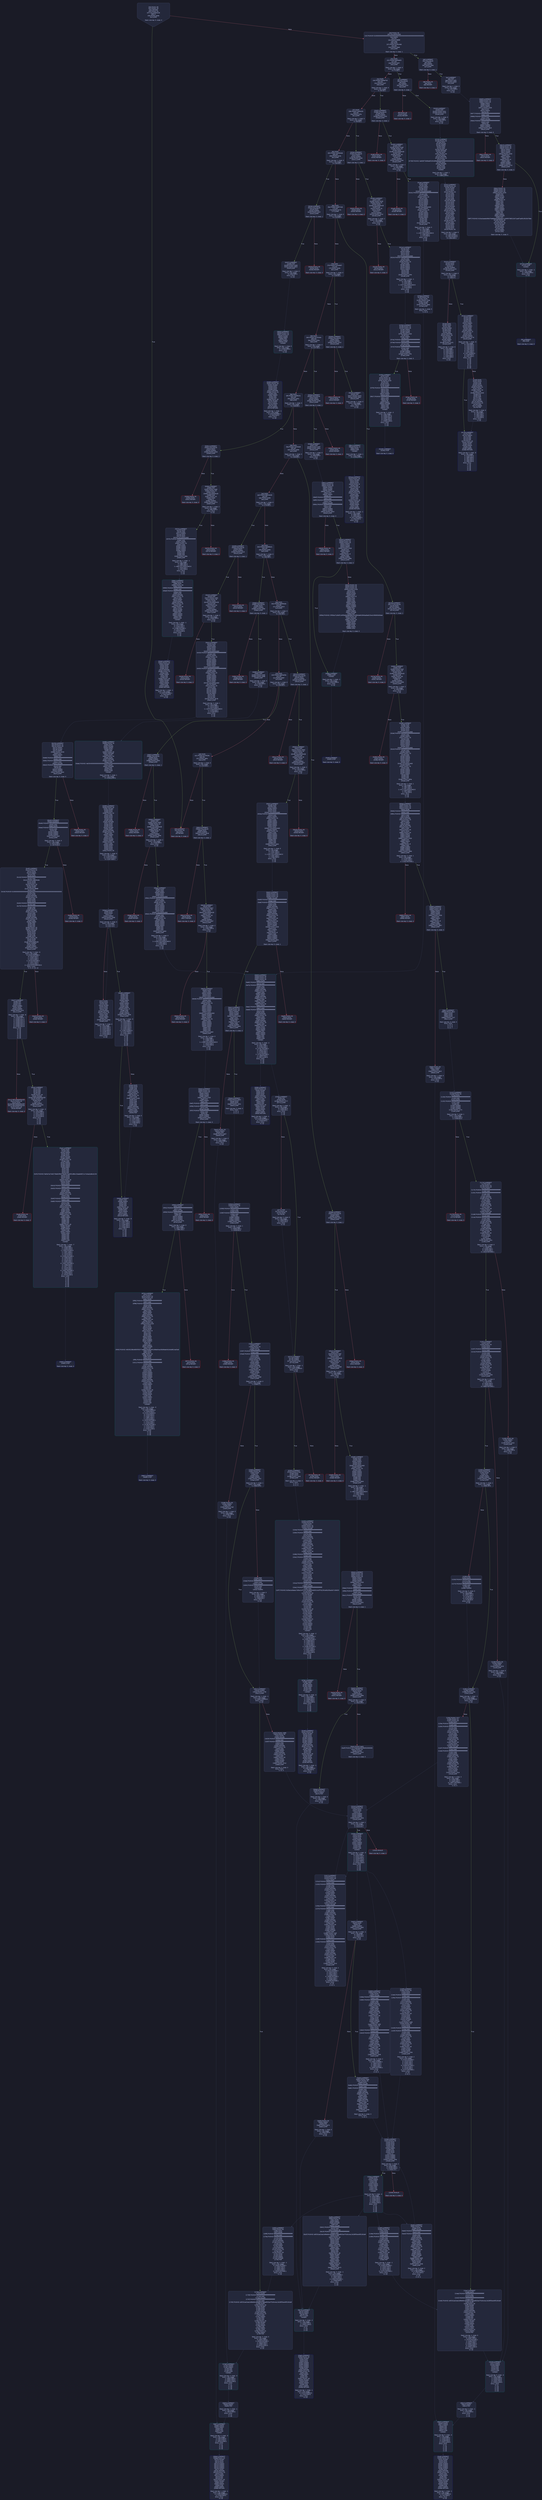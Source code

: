 digraph G {
    node [shape=box, style="filled, rounded", color="#565f89", fontcolor="#c0caf5", fontname="Helvetica", fillcolor="#24283b"];
    edge [color="#414868", fontcolor="#c0caf5", fontname="Helvetica"];
    bgcolor="#1a1b26";
    0 [ label = "[00] PUSH1 80
[02] PUSH1 40
[04] MSTORE
[05] PUSH1 04
[07] CALLDATASIZE
[08] LT
[09] PUSH2 00db
[0c] JUMPI

Stack size req: 0, sizeΔ: 0
" shape = invhouse]
    1 [ label = "[0d] PUSH1 00
[0f] CALLDATALOAD
[10] PUSH29 0100000000000000000000000000000000000000000000000000000000
[2e] SWAP1
[2f] DIV
[30] PUSH4 ffffffff
[35] AND
[36] DUP1
[37] PUSH4 01502460
[3c] EQ
[3d] PUSH2 00e0
[40] JUMPI

Stack size req: 0, sizeΔ: 1
"]
    2 [ label = "[41] DUP1
[42] PUSH4 06fdde03
[47] EQ
[48] PUSH2 00f7
[4b] JUMPI

Stack size req: 1, sizeΔ: 0
Entry->Op usage:
	0->71:EQ:1
"]
    3 [ label = "[4c] DUP1
[4d] PUSH4 095ea7b3
[52] EQ
[53] PUSH2 0187
[56] JUMPI

Stack size req: 1, sizeΔ: 0
Entry->Op usage:
	0->82:EQ:1
"]
    4 [ label = "[57] DUP1
[58] PUSH4 13af4035
[5d] EQ
[5e] PUSH2 01fa
[61] JUMPI

Stack size req: 1, sizeΔ: 0
Entry->Op usage:
	0->93:EQ:1
"]
    5 [ label = "[62] DUP1
[63] PUSH4 18160ddd
[68] EQ
[69] PUSH2 024b
[6c] JUMPI

Stack size req: 1, sizeΔ: 0
Entry->Op usage:
	0->104:EQ:1
"]
    6 [ label = "[6d] DUP1
[6e] PUSH4 23b872dd
[73] EQ
[74] PUSH2 0276
[77] JUMPI

Stack size req: 1, sizeΔ: 0
Entry->Op usage:
	0->115:EQ:1
"]
    7 [ label = "[78] DUP1
[79] PUSH4 313ce567
[7e] EQ
[7f] PUSH2 0309
[82] JUMPI

Stack size req: 1, sizeΔ: 0
Entry->Op usage:
	0->126:EQ:1
"]
    8 [ label = "[83] DUP1
[84] PUSH4 31c420d4
[89] EQ
[8a] PUSH2 033a
[8d] JUMPI

Stack size req: 1, sizeΔ: 0
Entry->Op usage:
	0->137:EQ:1
"]
    9 [ label = "[8e] DUP1
[8f] PUSH4 70a08231
[94] EQ
[95] PUSH2 0351
[98] JUMPI

Stack size req: 1, sizeΔ: 0
Entry->Op usage:
	0->148:EQ:1
"]
    10 [ label = "[99] DUP1
[9a] PUSH4 7e1f2bb8
[9f] EQ
[a0] PUSH2 03b6
[a3] JUMPI

Stack size req: 1, sizeΔ: 0
Entry->Op usage:
	0->159:EQ:1
"]
    11 [ label = "[a4] DUP1
[a5] PUSH4 89519c50
[aa] EQ
[ab] PUSH2 0409
[ae] JUMPI

Stack size req: 1, sizeΔ: 0
Entry->Op usage:
	0->170:EQ:1
"]
    12 [ label = "[af] DUP1
[b0] PUSH4 95d89b41
[b5] EQ
[b6] PUSH2 0484
[b9] JUMPI

Stack size req: 1, sizeΔ: 0
Entry->Op usage:
	0->181:EQ:1
"]
    13 [ label = "[ba] DUP1
[bb] PUSH4 a9059cbb
[c0] EQ
[c1] PUSH2 0514
[c4] JUMPI

Stack size req: 1, sizeΔ: 0
Entry->Op usage:
	0->192:EQ:1
"]
    14 [ label = "[c5] DUP1
[c6] PUSH4 dd62ed3e
[cb] EQ
[cc] PUSH2 0587
[cf] JUMPI

Stack size req: 1, sizeΔ: 0
Entry->Op usage:
	0->203:EQ:1
"]
    15 [ label = "[d0] DUP1
[d1] PUSH4 e724529c
[d6] EQ
[d7] PUSH2 060c
[da] JUMPI

Stack size req: 1, sizeΔ: 0
Entry->Op usage:
	0->214:EQ:1
"]
    16 [ label = "[db] JUMPDEST
[dc] PUSH1 00
[de] DUP1
[df] REVERT

Stack size req: 0, sizeΔ: 0
" color = "red"]
    17 [ label = "[e0] JUMPDEST
[e1] CALLVALUE
[e2] DUP1
[e3] ISZERO
[e4] PUSH2 00ec
[e7] JUMPI

Stack size req: 0, sizeΔ: 1
"]
    18 [ label = "[e8] PUSH1 00
[ea] DUP1
[eb] REVERT

Stack size req: 0, sizeΔ: 0
" color = "red"]
    19 [ label = "[ec] JUMPDEST
[ed] POP
[ee] PUSH2 00f5
[f1] PUSH2 0669
[f4] JUMP

Stack size req: 1, sizeΔ: 0
Entry->Op usage:
	0->237:POP:0
Entry->Exit:
	0->😵
"]
    20 [ label = "[f5] JUMPDEST
[f6] STOP

Stack size req: 0, sizeΔ: 0
" color = "darkblue"]
    21 [ label = "[f7] JUMPDEST
[f8] CALLVALUE
[f9] DUP1
[fa] ISZERO
[fb] PUSH2 0103
[fe] JUMPI

Stack size req: 0, sizeΔ: 1
"]
    22 [ label = "[ff] PUSH1 00
[0101] DUP1
[0102] REVERT

Stack size req: 0, sizeΔ: 0
" color = "red"]
    23 [ label = "[0103] JUMPDEST
[0104] POP
[0105] PUSH2 010c
[0108] PUSH2 0725
[010b] JUMP

Stack size req: 1, sizeΔ: 0
Entry->Op usage:
	0->260:POP:0
Entry->Exit:
	0->😵
"]
    24 [ label = "[010c] JUMPDEST
[010d] PUSH1 40
[010f] MLOAD
[0110] DUP1
[0111] DUP1
[0112] PUSH1 20
[0114] ADD
[0115] DUP3
[0116] DUP2
[0117] SUB
[0118] DUP3
[0119] MSTORE
[011a] DUP4
[011b] DUP2
[011c] DUP2
[011d] MLOAD
[011e] DUP2
[011f] MSTORE
[0120] PUSH1 20
[0122] ADD
[0123] SWAP2
[0124] POP
[0125] DUP1
[0126] MLOAD
[0127] SWAP1
[0128] PUSH1 20
[012a] ADD
[012b] SWAP1
[012c] DUP1
[012d] DUP4
[012e] DUP4
[012f] PUSH1 00

Stack size req: 1, sizeΔ: 9
Entry->Op usage:
	0->285:MLOAD:0
	0->294:MLOAD:0
	0->298:ADD:1
"]
    25 [ label = "[0131] JUMPDEST
[0132] DUP4
[0133] DUP2
[0134] LT
[0135] ISZERO
[0136] PUSH2 014c
[0139] JUMPI

Stack size req: 4, sizeΔ: 0
Entry->Op usage:
	0->308:LT:0
	3->308:LT:1
"]
    26 [ label = "[013a] DUP1
[013b] DUP3
[013c] ADD
[013d] MLOAD
[013e] DUP2
[013f] DUP5
[0140] ADD
[0141] MSTORE
[0142] PUSH1 20
[0144] DUP2
[0145] ADD
[0146] SWAP1
[0147] POP
[0148] PUSH2 0131
[014b] JUMP

Stack size req: 3, sizeΔ: 0
Entry->Op usage:
	0->316:ADD:1
	0->320:ADD:1
	0->325:ADD:0
	0->327:POP:0
	1->316:ADD:0
	2->320:ADD:0
Entry->Exit:
	0->😵
"]
    27 [ label = "[014c] JUMPDEST
[014d] POP
[014e] POP
[014f] POP
[0150] POP
[0151] SWAP1
[0152] POP
[0153] SWAP1
[0154] DUP2
[0155] ADD
[0156] SWAP1
[0157] PUSH1 1f
[0159] AND
[015a] DUP1
[015b] ISZERO
[015c] PUSH2 0179
[015f] JUMPI

Stack size req: 7, sizeΔ: -5
Entry->Op usage:
	0->333:POP:0
	1->334:POP:0
	2->335:POP:0
	3->336:POP:0
	4->341:ADD:0
	4->345:AND:1
	4->347:ISZERO:0
	5->338:POP:0
	6->341:ADD:1
Entry->Exit:
	0->😵
	1->😵
	2->😵
	3->😵
	4->0
	5->😵
	6->😵
"]
    28 [ label = "[0160] DUP1
[0161] DUP3
[0162] SUB
[0163] DUP1
[0164] MLOAD
[0165] PUSH1 01
[0167] DUP4
[0168] PUSH1 20
[016a] SUB
[016b] PUSH2 0100
[016e] EXP
[016f] SUB
[0170] NOT
[0171] AND
[0172] DUP2
[0173] MSTORE
[0174] PUSH1 20
[0176] ADD
[0177] SWAP2
[0178] POP

Stack size req: 2, sizeΔ: 0
Entry->Op usage:
	0->354:SUB:1
	0->362:SUB:1
	1->354:SUB:0
	1->376:POP:0
Entry->Exit:
	1->😵
"]
    29 [ label = "[0179] JUMPDEST
[017a] POP
[017b] SWAP3
[017c] POP
[017d] POP
[017e] POP
[017f] PUSH1 40
[0181] MLOAD
[0182] DUP1
[0183] SWAP2
[0184] SUB
[0185] SWAP1
[0186] RETURN

Stack size req: 5, sizeΔ: -5
Entry->Op usage:
	0->378:POP:0
	1->388:SUB:0
	2->381:POP:0
	3->382:POP:0
	4->380:POP:0
Entry->Exit:
	0->😵
	1->😵
	2->😵
	3->😵
	4->😵
" color = "darkblue"]
    30 [ label = "[0187] JUMPDEST
[0188] CALLVALUE
[0189] DUP1
[018a] ISZERO
[018b] PUSH2 0193
[018e] JUMPI

Stack size req: 0, sizeΔ: 1
"]
    31 [ label = "[018f] PUSH1 00
[0191] DUP1
[0192] REVERT

Stack size req: 0, sizeΔ: 0
" color = "red"]
    32 [ label = "[0193] JUMPDEST
[0194] POP
[0195] PUSH2 01e0
[0198] PUSH1 04
[019a] DUP1
[019b] CALLDATASIZE
[019c] SUB
[019d] PUSH1 40
[019f] DUP2
[01a0] LT
[01a1] ISZERO
[01a2] PUSH2 01aa
[01a5] JUMPI

Stack size req: 1, sizeΔ: 2
Entry->Op usage:
	0->404:POP:0
Entry->Exit:
	0->😵
"]
    33 [ label = "[01a6] PUSH1 00
[01a8] DUP1
[01a9] REVERT

Stack size req: 0, sizeΔ: 0
" color = "red"]
    34 [ label = "[01aa] JUMPDEST
[01ab] DUP2
[01ac] ADD
[01ad] SWAP1
[01ae] DUP1
[01af] DUP1
[01b0] CALLDATALOAD
[01b1] PUSH20 ffffffffffffffffffffffffffffffffffffffff
[01c6] AND
[01c7] SWAP1
[01c8] PUSH1 20
[01ca] ADD
[01cb] SWAP1
[01cc] SWAP3
[01cd] SWAP2
[01ce] SWAP1
[01cf] DUP1
[01d0] CALLDATALOAD
[01d1] SWAP1
[01d2] PUSH1 20
[01d4] ADD
[01d5] SWAP1
[01d6] SWAP3
[01d7] SWAP2
[01d8] SWAP1
[01d9] POP
[01da] POP
[01db] POP
[01dc] PUSH2 075e
[01df] JUMP

Stack size req: 2, sizeΔ: 0
Entry->Op usage:
	0->428:ADD:1
	1->428:ADD:0
	1->432:CALLDATALOAD:0
	1->458:ADD:1
	1->474:POP:0
Entry->Exit:
	0->😵
	1->😵
"]
    35 [ label = "[01e0] JUMPDEST
[01e1] PUSH1 40
[01e3] MLOAD
[01e4] DUP1
[01e5] DUP3
[01e6] ISZERO
[01e7] ISZERO
[01e8] ISZERO
[01e9] ISZERO
[01ea] DUP2
[01eb] MSTORE
[01ec] PUSH1 20
[01ee] ADD
[01ef] SWAP2
[01f0] POP
[01f1] POP
[01f2] PUSH1 40
[01f4] MLOAD
[01f5] DUP1
[01f6] SWAP2
[01f7] SUB
[01f8] SWAP1
[01f9] RETURN

Stack size req: 1, sizeΔ: -1
Entry->Op usage:
	0->486:ISZERO:0
	0->496:POP:0
Entry->Exit:
	0->😵
" color = "darkblue"]
    36 [ label = "[01fa] JUMPDEST
[01fb] CALLVALUE
[01fc] DUP1
[01fd] ISZERO
[01fe] PUSH2 0206
[0201] JUMPI

Stack size req: 0, sizeΔ: 1
"]
    37 [ label = "[0202] PUSH1 00
[0204] DUP1
[0205] REVERT

Stack size req: 0, sizeΔ: 0
" color = "red"]
    38 [ label = "[0206] JUMPDEST
[0207] POP
[0208] PUSH2 0249
[020b] PUSH1 04
[020d] DUP1
[020e] CALLDATASIZE
[020f] SUB
[0210] PUSH1 20
[0212] DUP2
[0213] LT
[0214] ISZERO
[0215] PUSH2 021d
[0218] JUMPI

Stack size req: 1, sizeΔ: 2
Entry->Op usage:
	0->519:POP:0
Entry->Exit:
	0->😵
"]
    39 [ label = "[0219] PUSH1 00
[021b] DUP1
[021c] REVERT

Stack size req: 0, sizeΔ: 0
" color = "red"]
    40 [ label = "[021d] JUMPDEST
[021e] DUP2
[021f] ADD
[0220] SWAP1
[0221] DUP1
[0222] DUP1
[0223] CALLDATALOAD
[0224] PUSH20 ffffffffffffffffffffffffffffffffffffffff
[0239] AND
[023a] SWAP1
[023b] PUSH1 20
[023d] ADD
[023e] SWAP1
[023f] SWAP3
[0240] SWAP2
[0241] SWAP1
[0242] POP
[0243] POP
[0244] POP
[0245] PUSH2 0794
[0248] JUMP

Stack size req: 2, sizeΔ: -1
Entry->Op usage:
	0->543:ADD:1
	1->543:ADD:0
	1->547:CALLDATALOAD:0
	1->573:ADD:1
	1->579:POP:0
Entry->Exit:
	0->😵
	1->😵
"]
    41 [ label = "[0249] JUMPDEST
[024a] STOP

Stack size req: 0, sizeΔ: 0
" color = "darkblue"]
    42 [ label = "[024b] JUMPDEST
[024c] CALLVALUE
[024d] DUP1
[024e] ISZERO
[024f] PUSH2 0257
[0252] JUMPI

Stack size req: 0, sizeΔ: 1
"]
    43 [ label = "[0253] PUSH1 00
[0255] DUP1
[0256] REVERT

Stack size req: 0, sizeΔ: 0
" color = "red"]
    44 [ label = "[0257] JUMPDEST
[0258] POP
[0259] PUSH2 0260
[025c] PUSH2 0834
[025f] JUMP

Stack size req: 1, sizeΔ: 0
Entry->Op usage:
	0->600:POP:0
Entry->Exit:
	0->😵
"]
    45 [ label = "[0260] JUMPDEST
[0261] PUSH1 40
[0263] MLOAD
[0264] DUP1
[0265] DUP3
[0266] DUP2
[0267] MSTORE
[0268] PUSH1 20
[026a] ADD
[026b] SWAP2
[026c] POP
[026d] POP
[026e] PUSH1 40
[0270] MLOAD
[0271] DUP1
[0272] SWAP2
[0273] SUB
[0274] SWAP1
[0275] RETURN

Stack size req: 1, sizeΔ: -1
Entry->Op usage:
	0->615:MSTORE:1
	0->620:POP:0
Entry->Exit:
	0->😵
" color = "darkblue"]
    46 [ label = "[0276] JUMPDEST
[0277] CALLVALUE
[0278] DUP1
[0279] ISZERO
[027a] PUSH2 0282
[027d] JUMPI

Stack size req: 0, sizeΔ: 1
"]
    47 [ label = "[027e] PUSH1 00
[0280] DUP1
[0281] REVERT

Stack size req: 0, sizeΔ: 0
" color = "red"]
    48 [ label = "[0282] JUMPDEST
[0283] POP
[0284] PUSH2 02ef
[0287] PUSH1 04
[0289] DUP1
[028a] CALLDATASIZE
[028b] SUB
[028c] PUSH1 60
[028e] DUP2
[028f] LT
[0290] ISZERO
[0291] PUSH2 0299
[0294] JUMPI

Stack size req: 1, sizeΔ: 2
Entry->Op usage:
	0->643:POP:0
Entry->Exit:
	0->😵
"]
    49 [ label = "[0295] PUSH1 00
[0297] DUP1
[0298] REVERT

Stack size req: 0, sizeΔ: 0
" color = "red"]
    50 [ label = "[0299] JUMPDEST
[029a] DUP2
[029b] ADD
[029c] SWAP1
[029d] DUP1
[029e] DUP1
[029f] CALLDATALOAD
[02a0] PUSH20 ffffffffffffffffffffffffffffffffffffffff
[02b5] AND
[02b6] SWAP1
[02b7] PUSH1 20
[02b9] ADD
[02ba] SWAP1
[02bb] SWAP3
[02bc] SWAP2
[02bd] SWAP1
[02be] DUP1
[02bf] CALLDATALOAD
[02c0] PUSH20 ffffffffffffffffffffffffffffffffffffffff
[02d5] AND
[02d6] SWAP1
[02d7] PUSH1 20
[02d9] ADD
[02da] SWAP1
[02db] SWAP3
[02dc] SWAP2
[02dd] SWAP1
[02de] DUP1
[02df] CALLDATALOAD
[02e0] SWAP1
[02e1] PUSH1 20
[02e3] ADD
[02e4] SWAP1
[02e5] SWAP3
[02e6] SWAP2
[02e7] SWAP1
[02e8] POP
[02e9] POP
[02ea] POP
[02eb] PUSH2 083e
[02ee] JUMP

Stack size req: 2, sizeΔ: 1
Entry->Op usage:
	0->667:ADD:1
	1->667:ADD:0
	1->671:CALLDATALOAD:0
	1->697:ADD:1
	1->745:POP:0
Entry->Exit:
	0->😵
	1->😵
"]
    51 [ label = "[02ef] JUMPDEST
[02f0] PUSH1 40
[02f2] MLOAD
[02f3] DUP1
[02f4] DUP3
[02f5] ISZERO
[02f6] ISZERO
[02f7] ISZERO
[02f8] ISZERO
[02f9] DUP2
[02fa] MSTORE
[02fb] PUSH1 20
[02fd] ADD
[02fe] SWAP2
[02ff] POP
[0300] POP
[0301] PUSH1 40
[0303] MLOAD
[0304] DUP1
[0305] SWAP2
[0306] SUB
[0307] SWAP1
[0308] RETURN

Stack size req: 1, sizeΔ: -1
Entry->Op usage:
	0->757:ISZERO:0
	0->767:POP:0
Entry->Exit:
	0->😵
" color = "darkblue"]
    52 [ label = "[0309] JUMPDEST
[030a] CALLVALUE
[030b] DUP1
[030c] ISZERO
[030d] PUSH2 0315
[0310] JUMPI

Stack size req: 0, sizeΔ: 1
"]
    53 [ label = "[0311] PUSH1 00
[0313] DUP1
[0314] REVERT

Stack size req: 0, sizeΔ: 0
" color = "red"]
    54 [ label = "[0315] JUMPDEST
[0316] POP
[0317] PUSH2 031e
[031a] PUSH2 08cc
[031d] JUMP

Stack size req: 1, sizeΔ: 0
Entry->Op usage:
	0->790:POP:0
Entry->Exit:
	0->😵
"]
    55 [ label = "[031e] JUMPDEST
[031f] PUSH1 40
[0321] MLOAD
[0322] DUP1
[0323] DUP3
[0324] PUSH1 ff
[0326] AND
[0327] PUSH1 ff
[0329] AND
[032a] DUP2
[032b] MSTORE
[032c] PUSH1 20
[032e] ADD
[032f] SWAP2
[0330] POP
[0331] POP
[0332] PUSH1 40
[0334] MLOAD
[0335] DUP1
[0336] SWAP2
[0337] SUB
[0338] SWAP1
[0339] RETURN

Stack size req: 1, sizeΔ: -1
Entry->Op usage:
	0->806:AND:1
	0->809:AND:1
	0->811:MSTORE:1
	0->816:POP:0
Entry->Exit:
	0->😵
" color = "darkblue"]
    56 [ label = "[033a] JUMPDEST
[033b] CALLVALUE
[033c] DUP1
[033d] ISZERO
[033e] PUSH2 0346
[0341] JUMPI

Stack size req: 0, sizeΔ: 1
"]
    57 [ label = "[0342] PUSH1 00
[0344] DUP1
[0345] REVERT

Stack size req: 0, sizeΔ: 0
" color = "red"]
    58 [ label = "[0346] JUMPDEST
[0347] POP
[0348] PUSH2 034f
[034b] PUSH2 08d1
[034e] JUMP

Stack size req: 1, sizeΔ: 0
Entry->Op usage:
	0->839:POP:0
Entry->Exit:
	0->😵
"]
    59 [ label = "[034f] JUMPDEST
[0350] STOP

Stack size req: 0, sizeΔ: 0
" color = "darkblue"]
    60 [ label = "[0351] JUMPDEST
[0352] CALLVALUE
[0353] DUP1
[0354] ISZERO
[0355] PUSH2 035d
[0358] JUMPI

Stack size req: 0, sizeΔ: 1
"]
    61 [ label = "[0359] PUSH1 00
[035b] DUP1
[035c] REVERT

Stack size req: 0, sizeΔ: 0
" color = "red"]
    62 [ label = "[035d] JUMPDEST
[035e] POP
[035f] PUSH2 03a0
[0362] PUSH1 04
[0364] DUP1
[0365] CALLDATASIZE
[0366] SUB
[0367] PUSH1 20
[0369] DUP2
[036a] LT
[036b] ISZERO
[036c] PUSH2 0374
[036f] JUMPI

Stack size req: 1, sizeΔ: 2
Entry->Op usage:
	0->862:POP:0
Entry->Exit:
	0->😵
"]
    63 [ label = "[0370] PUSH1 00
[0372] DUP1
[0373] REVERT

Stack size req: 0, sizeΔ: 0
" color = "red"]
    64 [ label = "[0374] JUMPDEST
[0375] DUP2
[0376] ADD
[0377] SWAP1
[0378] DUP1
[0379] DUP1
[037a] CALLDATALOAD
[037b] PUSH20 ffffffffffffffffffffffffffffffffffffffff
[0390] AND
[0391] SWAP1
[0392] PUSH1 20
[0394] ADD
[0395] SWAP1
[0396] SWAP3
[0397] SWAP2
[0398] SWAP1
[0399] POP
[039a] POP
[039b] POP
[039c] PUSH2 098c
[039f] JUMP

Stack size req: 2, sizeΔ: -1
Entry->Op usage:
	0->886:ADD:1
	1->886:ADD:0
	1->890:CALLDATALOAD:0
	1->916:ADD:1
	1->922:POP:0
Entry->Exit:
	0->😵
	1->😵
"]
    65 [ label = "[03a0] JUMPDEST
[03a1] PUSH1 40
[03a3] MLOAD
[03a4] DUP1
[03a5] DUP3
[03a6] DUP2
[03a7] MSTORE
[03a8] PUSH1 20
[03aa] ADD
[03ab] SWAP2
[03ac] POP
[03ad] POP
[03ae] PUSH1 40
[03b0] MLOAD
[03b1] DUP1
[03b2] SWAP2
[03b3] SUB
[03b4] SWAP1
[03b5] RETURN

Stack size req: 1, sizeΔ: -1
Entry->Op usage:
	0->935:MSTORE:1
	0->940:POP:0
Entry->Exit:
	0->😵
" color = "darkblue"]
    66 [ label = "[03b6] JUMPDEST
[03b7] CALLVALUE
[03b8] DUP1
[03b9] ISZERO
[03ba] PUSH2 03c2
[03bd] JUMPI

Stack size req: 0, sizeΔ: 1
"]
    67 [ label = "[03be] PUSH1 00
[03c0] DUP1
[03c1] REVERT

Stack size req: 0, sizeΔ: 0
" color = "red"]
    68 [ label = "[03c2] JUMPDEST
[03c3] POP
[03c4] PUSH2 03ef
[03c7] PUSH1 04
[03c9] DUP1
[03ca] CALLDATASIZE
[03cb] SUB
[03cc] PUSH1 20
[03ce] DUP2
[03cf] LT
[03d0] ISZERO
[03d1] PUSH2 03d9
[03d4] JUMPI

Stack size req: 1, sizeΔ: 2
Entry->Op usage:
	0->963:POP:0
Entry->Exit:
	0->😵
"]
    69 [ label = "[03d5] PUSH1 00
[03d7] DUP1
[03d8] REVERT

Stack size req: 0, sizeΔ: 0
" color = "red"]
    70 [ label = "[03d9] JUMPDEST
[03da] DUP2
[03db] ADD
[03dc] SWAP1
[03dd] DUP1
[03de] DUP1
[03df] CALLDATALOAD
[03e0] SWAP1
[03e1] PUSH1 20
[03e3] ADD
[03e4] SWAP1
[03e5] SWAP3
[03e6] SWAP2
[03e7] SWAP1
[03e8] POP
[03e9] POP
[03ea] POP
[03eb] PUSH2 09d4
[03ee] JUMP

Stack size req: 2, sizeΔ: -1
Entry->Op usage:
	0->987:ADD:1
	1->987:ADD:0
	1->991:CALLDATALOAD:0
	1->995:ADD:1
	1->1001:POP:0
Entry->Exit:
	0->😵
	1->😵
"]
    71 [ label = "[03ef] JUMPDEST
[03f0] PUSH1 40
[03f2] MLOAD
[03f3] DUP1
[03f4] DUP3
[03f5] ISZERO
[03f6] ISZERO
[03f7] ISZERO
[03f8] ISZERO
[03f9] DUP2
[03fa] MSTORE
[03fb] PUSH1 20
[03fd] ADD
[03fe] SWAP2
[03ff] POP
[0400] POP
[0401] PUSH1 40
[0403] MLOAD
[0404] DUP1
[0405] SWAP2
[0406] SUB
[0407] SWAP1
[0408] RETURN

Stack size req: 1, sizeΔ: -1
Entry->Op usage:
	0->1013:ISZERO:0
	0->1023:POP:0
Entry->Exit:
	0->😵
" color = "darkblue"]
    72 [ label = "[0409] JUMPDEST
[040a] CALLVALUE
[040b] DUP1
[040c] ISZERO
[040d] PUSH2 0415
[0410] JUMPI

Stack size req: 0, sizeΔ: 1
"]
    73 [ label = "[0411] PUSH1 00
[0413] DUP1
[0414] REVERT

Stack size req: 0, sizeΔ: 0
" color = "red"]
    74 [ label = "[0415] JUMPDEST
[0416] POP
[0417] PUSH2 0482
[041a] PUSH1 04
[041c] DUP1
[041d] CALLDATASIZE
[041e] SUB
[041f] PUSH1 60
[0421] DUP2
[0422] LT
[0423] ISZERO
[0424] PUSH2 042c
[0427] JUMPI

Stack size req: 1, sizeΔ: 2
Entry->Op usage:
	0->1046:POP:0
Entry->Exit:
	0->😵
"]
    75 [ label = "[0428] PUSH1 00
[042a] DUP1
[042b] REVERT

Stack size req: 0, sizeΔ: 0
" color = "red"]
    76 [ label = "[042c] JUMPDEST
[042d] DUP2
[042e] ADD
[042f] SWAP1
[0430] DUP1
[0431] DUP1
[0432] CALLDATALOAD
[0433] PUSH20 ffffffffffffffffffffffffffffffffffffffff
[0448] AND
[0449] SWAP1
[044a] PUSH1 20
[044c] ADD
[044d] SWAP1
[044e] SWAP3
[044f] SWAP2
[0450] SWAP1
[0451] DUP1
[0452] CALLDATALOAD
[0453] PUSH20 ffffffffffffffffffffffffffffffffffffffff
[0468] AND
[0469] SWAP1
[046a] PUSH1 20
[046c] ADD
[046d] SWAP1
[046e] SWAP3
[046f] SWAP2
[0470] SWAP1
[0471] DUP1
[0472] CALLDATALOAD
[0473] SWAP1
[0474] PUSH1 20
[0476] ADD
[0477] SWAP1
[0478] SWAP3
[0479] SWAP2
[047a] SWAP1
[047b] POP
[047c] POP
[047d] POP
[047e] PUSH2 0b78
[0481] JUMP

Stack size req: 2, sizeΔ: 1
Entry->Op usage:
	0->1070:ADD:1
	1->1070:ADD:0
	1->1074:CALLDATALOAD:0
	1->1100:ADD:1
	1->1148:POP:0
Entry->Exit:
	0->😵
	1->😵
"]
    77 [ label = "[0482] JUMPDEST
[0483] STOP

Stack size req: 0, sizeΔ: 0
" color = "darkblue"]
    78 [ label = "[0484] JUMPDEST
[0485] CALLVALUE
[0486] DUP1
[0487] ISZERO
[0488] PUSH2 0490
[048b] JUMPI

Stack size req: 0, sizeΔ: 1
"]
    79 [ label = "[048c] PUSH1 00
[048e] DUP1
[048f] REVERT

Stack size req: 0, sizeΔ: 0
" color = "red"]
    80 [ label = "[0490] JUMPDEST
[0491] POP
[0492] PUSH2 0499
[0495] PUSH2 0d98
[0498] JUMP

Stack size req: 1, sizeΔ: 0
Entry->Op usage:
	0->1169:POP:0
Entry->Exit:
	0->😵
"]
    81 [ label = "[0499] JUMPDEST
[049a] PUSH1 40
[049c] MLOAD
[049d] DUP1
[049e] DUP1
[049f] PUSH1 20
[04a1] ADD
[04a2] DUP3
[04a3] DUP2
[04a4] SUB
[04a5] DUP3
[04a6] MSTORE
[04a7] DUP4
[04a8] DUP2
[04a9] DUP2
[04aa] MLOAD
[04ab] DUP2
[04ac] MSTORE
[04ad] PUSH1 20
[04af] ADD
[04b0] SWAP2
[04b1] POP
[04b2] DUP1
[04b3] MLOAD
[04b4] SWAP1
[04b5] PUSH1 20
[04b7] ADD
[04b8] SWAP1
[04b9] DUP1
[04ba] DUP4
[04bb] DUP4
[04bc] PUSH1 00

Stack size req: 1, sizeΔ: 9
Entry->Op usage:
	0->1194:MLOAD:0
	0->1203:MLOAD:0
	0->1207:ADD:1
"]
    82 [ label = "[04be] JUMPDEST
[04bf] DUP4
[04c0] DUP2
[04c1] LT
[04c2] ISZERO
[04c3] PUSH2 04d9
[04c6] JUMPI

Stack size req: 4, sizeΔ: 0
Entry->Op usage:
	0->1217:LT:0
	3->1217:LT:1
"]
    83 [ label = "[04c7] DUP1
[04c8] DUP3
[04c9] ADD
[04ca] MLOAD
[04cb] DUP2
[04cc] DUP5
[04cd] ADD
[04ce] MSTORE
[04cf] PUSH1 20
[04d1] DUP2
[04d2] ADD
[04d3] SWAP1
[04d4] POP
[04d5] PUSH2 04be
[04d8] JUMP

Stack size req: 3, sizeΔ: 0
Entry->Op usage:
	0->1225:ADD:1
	0->1229:ADD:1
	0->1234:ADD:0
	0->1236:POP:0
	1->1225:ADD:0
	2->1229:ADD:0
Entry->Exit:
	0->😵
"]
    84 [ label = "[04d9] JUMPDEST
[04da] POP
[04db] POP
[04dc] POP
[04dd] POP
[04de] SWAP1
[04df] POP
[04e0] SWAP1
[04e1] DUP2
[04e2] ADD
[04e3] SWAP1
[04e4] PUSH1 1f
[04e6] AND
[04e7] DUP1
[04e8] ISZERO
[04e9] PUSH2 0506
[04ec] JUMPI

Stack size req: 7, sizeΔ: -5
Entry->Op usage:
	0->1242:POP:0
	1->1243:POP:0
	2->1244:POP:0
	3->1245:POP:0
	4->1250:ADD:0
	4->1254:AND:1
	4->1256:ISZERO:0
	5->1247:POP:0
	6->1250:ADD:1
Entry->Exit:
	0->😵
	1->😵
	2->😵
	3->😵
	4->0
	5->😵
	6->😵
"]
    85 [ label = "[04ed] DUP1
[04ee] DUP3
[04ef] SUB
[04f0] DUP1
[04f1] MLOAD
[04f2] PUSH1 01
[04f4] DUP4
[04f5] PUSH1 20
[04f7] SUB
[04f8] PUSH2 0100
[04fb] EXP
[04fc] SUB
[04fd] NOT
[04fe] AND
[04ff] DUP2
[0500] MSTORE
[0501] PUSH1 20
[0503] ADD
[0504] SWAP2
[0505] POP

Stack size req: 2, sizeΔ: 0
Entry->Op usage:
	0->1263:SUB:1
	0->1271:SUB:1
	1->1263:SUB:0
	1->1285:POP:0
Entry->Exit:
	1->😵
"]
    86 [ label = "[0506] JUMPDEST
[0507] POP
[0508] SWAP3
[0509] POP
[050a] POP
[050b] POP
[050c] PUSH1 40
[050e] MLOAD
[050f] DUP1
[0510] SWAP2
[0511] SUB
[0512] SWAP1
[0513] RETURN

Stack size req: 5, sizeΔ: -5
Entry->Op usage:
	0->1287:POP:0
	1->1297:SUB:0
	2->1290:POP:0
	3->1291:POP:0
	4->1289:POP:0
Entry->Exit:
	0->😵
	1->😵
	2->😵
	3->😵
	4->😵
" color = "darkblue"]
    87 [ label = "[0514] JUMPDEST
[0515] CALLVALUE
[0516] DUP1
[0517] ISZERO
[0518] PUSH2 0520
[051b] JUMPI

Stack size req: 0, sizeΔ: 1
"]
    88 [ label = "[051c] PUSH1 00
[051e] DUP1
[051f] REVERT

Stack size req: 0, sizeΔ: 0
" color = "red"]
    89 [ label = "[0520] JUMPDEST
[0521] POP
[0522] PUSH2 056d
[0525] PUSH1 04
[0527] DUP1
[0528] CALLDATASIZE
[0529] SUB
[052a] PUSH1 40
[052c] DUP2
[052d] LT
[052e] ISZERO
[052f] PUSH2 0537
[0532] JUMPI

Stack size req: 1, sizeΔ: 2
Entry->Op usage:
	0->1313:POP:0
Entry->Exit:
	0->😵
"]
    90 [ label = "[0533] PUSH1 00
[0535] DUP1
[0536] REVERT

Stack size req: 0, sizeΔ: 0
" color = "red"]
    91 [ label = "[0537] JUMPDEST
[0538] DUP2
[0539] ADD
[053a] SWAP1
[053b] DUP1
[053c] DUP1
[053d] CALLDATALOAD
[053e] PUSH20 ffffffffffffffffffffffffffffffffffffffff
[0553] AND
[0554] SWAP1
[0555] PUSH1 20
[0557] ADD
[0558] SWAP1
[0559] SWAP3
[055a] SWAP2
[055b] SWAP1
[055c] DUP1
[055d] CALLDATALOAD
[055e] SWAP1
[055f] PUSH1 20
[0561] ADD
[0562] SWAP1
[0563] SWAP3
[0564] SWAP2
[0565] SWAP1
[0566] POP
[0567] POP
[0568] POP
[0569] PUSH2 0dd1
[056c] JUMP

Stack size req: 2, sizeΔ: 0
Entry->Op usage:
	0->1337:ADD:1
	1->1337:ADD:0
	1->1341:CALLDATALOAD:0
	1->1367:ADD:1
	1->1383:POP:0
Entry->Exit:
	0->😵
	1->😵
"]
    92 [ label = "[056d] JUMPDEST
[056e] PUSH1 40
[0570] MLOAD
[0571] DUP1
[0572] DUP3
[0573] ISZERO
[0574] ISZERO
[0575] ISZERO
[0576] ISZERO
[0577] DUP2
[0578] MSTORE
[0579] PUSH1 20
[057b] ADD
[057c] SWAP2
[057d] POP
[057e] POP
[057f] PUSH1 40
[0581] MLOAD
[0582] DUP1
[0583] SWAP2
[0584] SUB
[0585] SWAP1
[0586] RETURN

Stack size req: 1, sizeΔ: -1
Entry->Op usage:
	0->1395:ISZERO:0
	0->1405:POP:0
Entry->Exit:
	0->😵
" color = "darkblue"]
    93 [ label = "[0587] JUMPDEST
[0588] CALLVALUE
[0589] DUP1
[058a] ISZERO
[058b] PUSH2 0593
[058e] JUMPI

Stack size req: 0, sizeΔ: 1
"]
    94 [ label = "[058f] PUSH1 00
[0591] DUP1
[0592] REVERT

Stack size req: 0, sizeΔ: 0
" color = "red"]
    95 [ label = "[0593] JUMPDEST
[0594] POP
[0595] PUSH2 05f6
[0598] PUSH1 04
[059a] DUP1
[059b] CALLDATASIZE
[059c] SUB
[059d] PUSH1 40
[059f] DUP2
[05a0] LT
[05a1] ISZERO
[05a2] PUSH2 05aa
[05a5] JUMPI

Stack size req: 1, sizeΔ: 2
Entry->Op usage:
	0->1428:POP:0
Entry->Exit:
	0->😵
"]
    96 [ label = "[05a6] PUSH1 00
[05a8] DUP1
[05a9] REVERT

Stack size req: 0, sizeΔ: 0
" color = "red"]
    97 [ label = "[05aa] JUMPDEST
[05ab] DUP2
[05ac] ADD
[05ad] SWAP1
[05ae] DUP1
[05af] DUP1
[05b0] CALLDATALOAD
[05b1] PUSH20 ffffffffffffffffffffffffffffffffffffffff
[05c6] AND
[05c7] SWAP1
[05c8] PUSH1 20
[05ca] ADD
[05cb] SWAP1
[05cc] SWAP3
[05cd] SWAP2
[05ce] SWAP1
[05cf] DUP1
[05d0] CALLDATALOAD
[05d1] PUSH20 ffffffffffffffffffffffffffffffffffffffff
[05e6] AND
[05e7] SWAP1
[05e8] PUSH1 20
[05ea] ADD
[05eb] SWAP1
[05ec] SWAP3
[05ed] SWAP2
[05ee] SWAP1
[05ef] POP
[05f0] POP
[05f1] POP
[05f2] PUSH2 0e5d
[05f5] JUMP

Stack size req: 2, sizeΔ: 0
Entry->Op usage:
	0->1452:ADD:1
	1->1452:ADD:0
	1->1456:CALLDATALOAD:0
	1->1482:ADD:1
	1->1520:POP:0
Entry->Exit:
	0->😵
	1->😵
"]
    98 [ label = "[05f6] JUMPDEST
[05f7] PUSH1 40
[05f9] MLOAD
[05fa] DUP1
[05fb] DUP3
[05fc] DUP2
[05fd] MSTORE
[05fe] PUSH1 20
[0600] ADD
[0601] SWAP2
[0602] POP
[0603] POP
[0604] PUSH1 40
[0606] MLOAD
[0607] DUP1
[0608] SWAP2
[0609] SUB
[060a] SWAP1
[060b] RETURN

Stack size req: 1, sizeΔ: -1
Entry->Op usage:
	0->1533:MSTORE:1
	0->1538:POP:0
Entry->Exit:
	0->😵
" color = "darkblue"]
    99 [ label = "[060c] JUMPDEST
[060d] CALLVALUE
[060e] DUP1
[060f] ISZERO
[0610] PUSH2 0618
[0613] JUMPI

Stack size req: 0, sizeΔ: 1
"]
    100 [ label = "[0614] PUSH1 00
[0616] DUP1
[0617] REVERT

Stack size req: 0, sizeΔ: 0
" color = "red"]
    101 [ label = "[0618] JUMPDEST
[0619] POP
[061a] PUSH2 0667
[061d] PUSH1 04
[061f] DUP1
[0620] CALLDATASIZE
[0621] SUB
[0622] PUSH1 40
[0624] DUP2
[0625] LT
[0626] ISZERO
[0627] PUSH2 062f
[062a] JUMPI

Stack size req: 1, sizeΔ: 2
Entry->Op usage:
	0->1561:POP:0
Entry->Exit:
	0->😵
"]
    102 [ label = "[062b] PUSH1 00
[062d] DUP1
[062e] REVERT

Stack size req: 0, sizeΔ: 0
" color = "red"]
    103 [ label = "[062f] JUMPDEST
[0630] DUP2
[0631] ADD
[0632] SWAP1
[0633] DUP1
[0634] DUP1
[0635] CALLDATALOAD
[0636] PUSH20 ffffffffffffffffffffffffffffffffffffffff
[064b] AND
[064c] SWAP1
[064d] PUSH1 20
[064f] ADD
[0650] SWAP1
[0651] SWAP3
[0652] SWAP2
[0653] SWAP1
[0654] DUP1
[0655] CALLDATALOAD
[0656] ISZERO
[0657] ISZERO
[0658] SWAP1
[0659] PUSH1 20
[065b] ADD
[065c] SWAP1
[065d] SWAP3
[065e] SWAP2
[065f] SWAP1
[0660] POP
[0661] POP
[0662] POP
[0663] PUSH2 0ee4
[0666] JUMP

Stack size req: 2, sizeΔ: 0
Entry->Op usage:
	0->1585:ADD:1
	1->1585:ADD:0
	1->1589:CALLDATALOAD:0
	1->1615:ADD:1
	1->1633:POP:0
Entry->Exit:
	0->😵
	1->😵
"]
    104 [ label = "[0667] JUMPDEST
[0668] STOP

Stack size req: 0, sizeΔ: 0
" color = "darkblue"]
    105 [ label = "[0669] JUMPDEST
[066a] PUSH1 02
[066c] PUSH1 00
[066e] SWAP1
[066f] SLOAD
[0670] SWAP1
[0671] PUSH2 0100
[0674] EXP
[0675] SWAP1
[0676] DIV
[0677] PUSH20 ffffffffffffffffffffffffffffffffffffffff
[068c] AND
[068d] PUSH20 ffffffffffffffffffffffffffffffffffffffff
[06a2] AND
[06a3] CALLER
[06a4] PUSH20 ffffffffffffffffffffffffffffffffffffffff
[06b9] AND
[06ba] EQ
[06bb] ISZERO
[06bc] ISZERO
[06bd] PUSH2 06c5
[06c0] JUMPI

Stack size req: 0, sizeΔ: 0
"]
    106 [ label = "[06c1] PUSH1 00
[06c3] DUP1
[06c4] REVERT

Stack size req: 0, sizeΔ: 0
" color = "red"]
    107 [ label = "[06c5] JUMPDEST
[06c6] PUSH1 05
[06c8] PUSH1 00
[06ca] SWAP1
[06cb] SLOAD
[06cc] SWAP1
[06cd] PUSH2 0100
[06d0] EXP
[06d1] SWAP1
[06d2] DIV
[06d3] PUSH1 ff
[06d5] AND
[06d6] ISZERO
[06d7] ISZERO
[06d8] PUSH2 0723
[06db] JUMPI

Stack size req: 0, sizeΔ: 0
"]
    108 [ label = "[06dc] PUSH1 01
[06de] PUSH1 05
[06e0] PUSH1 00
[06e2] PUSH2 0100
[06e5] EXP
[06e6] DUP2
[06e7] SLOAD
[06e8] DUP2
[06e9] PUSH1 ff
[06eb] MUL
[06ec] NOT
[06ed] AND
[06ee] SWAP1
[06ef] DUP4
[06f0] ISZERO
[06f1] ISZERO
[06f2] MUL
[06f3] OR
[06f4] SWAP1
[06f5] SSTORE
[06f6] POP
[06f7] PUSH32 615acbaede366d76a8b8cb2a9ada6a71495f0786513d71aa97aaf0c3910b78de
[0718] PUSH1 40
[071a] MLOAD
[071b] PUSH1 40
[071d] MLOAD
[071e] DUP1
[071f] SWAP2
[0720] SUB
[0721] SWAP1
[0722] LOG1

Stack size req: 0, sizeΔ: 0
"]
    109 [ label = "[0723] JUMPDEST
[0724] JUMP
Indirect!

Stack size req: 1, sizeΔ: -1
Entry->Op usage:
	0->1828:JUMP:0
Entry->Exit:
	0->😵
" color = "teal"]
    110 [ label = "[0725] JUMPDEST
[0726] PUSH1 40
[0728] DUP1
[0729] MLOAD
[072a] SWAP1
[072b] DUP2
[072c] ADD
[072d] PUSH1 40
[072f] MSTORE
[0730] DUP1
[0731] PUSH1 0d
[0733] DUP2
[0734] MSTORE
[0735] PUSH1 20
[0737] ADD
[0738] PUSH32 4e656f73696e6f20546f6b656e00000000000000000000000000000000000000
[0759] DUP2
[075a] MSTORE
[075b] POP
[075c] DUP2
[075d] JUMP
Indirect!

Stack size req: 1, sizeΔ: 1
Entry->Op usage:
	0->1885:JUMP:0
" color = "teal"]
    111 [ label = "[075e] JUMPDEST
[075f] PUSH1 00
[0761] DUP1
[0762] PUSH2 076b
[0765] CALLER
[0766] DUP6
[0767] PUSH2 0e5d
[076a] JUMP

Stack size req: 2, sizeΔ: 5
Entry->Exit:
	1->0, 6
"]
    112 [ label = "[076b] JUMPDEST
[076c] EQ
[076d] DUP1
[076e] PUSH2 0777
[0771] JUMPI

Stack size req: 2, sizeΔ: -1
Entry->Op usage:
	0->1900:EQ:0
	1->1900:EQ:1
Entry->Exit:
	0->😵
	1->😵
"]
    113 [ label = "[0772] POP
[0773] PUSH1 00
[0775] DUP3
[0776] EQ

Stack size req: 3, sizeΔ: 0
Entry->Op usage:
	0->1906:POP:0
	2->1910:EQ:0
Entry->Exit:
	0->😵
"]
    114 [ label = "[0777] JUMPDEST
[0778] ISZERO
[0779] ISZERO
[077a] PUSH2 0782
[077d] JUMPI

Stack size req: 1, sizeΔ: -1
Entry->Op usage:
	0->1912:ISZERO:0
Entry->Exit:
	0->😵
"]
    115 [ label = "[077e] PUSH1 00
[0780] DUP1
[0781] REVERT

Stack size req: 0, sizeΔ: 0
" color = "red"]
    116 [ label = "[0782] JUMPDEST
[0783] PUSH2 078c
[0786] DUP4
[0787] DUP4
[0788] PUSH2 1045
[078b] JUMP

Stack size req: 3, sizeΔ: 3
Entry->Exit:
	1->0, 4
	2->1, 5
"]
    117 [ label = "[078c] JUMPDEST
[078d] SWAP1
[078e] POP
[078f] SWAP3
[0790] SWAP2
[0791] POP
[0792] POP
[0793] JUMP
Indirect!

Stack size req: 5, sizeΔ: -4
Entry->Op usage:
	1->1934:POP:0
	2->1938:POP:0
	3->1937:POP:0
	4->1939:JUMP:0
Entry->Exit:
	0->0
	1->😵
	2->😵
	3->😵
	4->😵
" color = "teal"]
    118 [ label = "[0794] JUMPDEST
[0795] PUSH1 02
[0797] PUSH1 00
[0799] SWAP1
[079a] SLOAD
[079b] SWAP1
[079c] PUSH2 0100
[079f] EXP
[07a0] SWAP1
[07a1] DIV
[07a2] PUSH20 ffffffffffffffffffffffffffffffffffffffff
[07b7] AND
[07b8] PUSH20 ffffffffffffffffffffffffffffffffffffffff
[07cd] AND
[07ce] CALLER
[07cf] PUSH20 ffffffffffffffffffffffffffffffffffffffff
[07e4] AND
[07e5] EQ
[07e6] ISZERO
[07e7] ISZERO
[07e8] PUSH2 07f0
[07eb] JUMPI

Stack size req: 0, sizeΔ: 0
"]
    119 [ label = "[07ec] PUSH1 00
[07ee] DUP1
[07ef] REVERT

Stack size req: 0, sizeΔ: 0
" color = "red"]
    120 [ label = "[07f0] JUMPDEST
[07f1] DUP1
[07f2] PUSH1 02
[07f4] PUSH1 00
[07f6] PUSH2 0100
[07f9] EXP
[07fa] DUP2
[07fb] SLOAD
[07fc] DUP2
[07fd] PUSH20 ffffffffffffffffffffffffffffffffffffffff
[0812] MUL
[0813] NOT
[0814] AND
[0815] SWAP1
[0816] DUP4
[0817] PUSH20 ffffffffffffffffffffffffffffffffffffffff
[082c] AND
[082d] MUL
[082e] OR
[082f] SWAP1
[0830] SSTORE
[0831] POP
[0832] POP
[0833] JUMP
Indirect!

Stack size req: 2, sizeΔ: -2
Entry->Op usage:
	0->2092:AND:1
	0->2093:MUL:0
	0->2097:POP:0
	0->2098:POP:0
	1->2099:JUMP:0
Entry->Exit:
	0->😵
	1->😵
" color = "teal"]
    121 [ label = "[0834] JUMPDEST
[0835] PUSH1 00
[0837] PUSH1 04
[0839] SLOAD
[083a] SWAP1
[083b] POP
[083c] SWAP1
[083d] JUMP
Indirect!

Stack size req: 1, sizeΔ: 0
Entry->Op usage:
	0->2109:JUMP:0
Entry->Exit:
	0->😵
" color = "teal"]
    122 [ label = "[083e] JUMPDEST
[083f] PUSH1 00
[0841] PUSH1 03
[0843] PUSH1 00
[0845] DUP6
[0846] PUSH20 ffffffffffffffffffffffffffffffffffffffff
[085b] AND
[085c] PUSH20 ffffffffffffffffffffffffffffffffffffffff
[0871] AND
[0872] DUP2
[0873] MSTORE
[0874] PUSH1 20
[0876] ADD
[0877] SWAP1
[0878] DUP2
[0879] MSTORE
[087a] PUSH1 20
[087c] ADD
[087d] PUSH1 00
[087f] SHA3
[0880] PUSH1 00
[0882] SWAP1
[0883] SLOAD
[0884] SWAP1
[0885] PUSH2 0100
[0888] EXP
[0889] SWAP1
[088a] DIV
[088b] PUSH1 ff
[088d] AND
[088e] ISZERO
[088f] ISZERO
[0890] ISZERO
[0891] PUSH2 0899
[0894] JUMPI

Stack size req: 3, sizeΔ: 1
Entry->Op usage:
	2->2139:AND:1
	2->2161:AND:1
	2->2163:MSTORE:1
"]
    123 [ label = "[0895] PUSH1 00
[0897] DUP1
[0898] REVERT

Stack size req: 0, sizeΔ: 0
" color = "red"]
    124 [ label = "[0899] JUMPDEST
[089a] PUSH1 05
[089c] PUSH1 00
[089e] SWAP1
[089f] SLOAD
[08a0] SWAP1
[08a1] PUSH2 0100
[08a4] EXP
[08a5] SWAP1
[08a6] DIV
[08a7] PUSH1 ff
[08a9] AND
[08aa] ISZERO
[08ab] PUSH2 08b7
[08ae] JUMPI

Stack size req: 0, sizeΔ: 0
"]
    125 [ label = "[08af] PUSH1 00
[08b1] SWAP1
[08b2] POP
[08b3] PUSH2 08c5
[08b6] JUMP

Stack size req: 1, sizeΔ: 0
Entry->Op usage:
	0->2226:POP:0
Entry->Exit:
	0->😵
"]
    126 [ label = "[08b7] JUMPDEST
[08b8] PUSH2 08c2
[08bb] DUP5
[08bc] DUP5
[08bd] DUP5
[08be] PUSH2 1137
[08c1] JUMP

Stack size req: 4, sizeΔ: 4
Entry->Exit:
	1->0, 5
	2->1, 6
	3->2, 7
"]
    127 [ label = "[08c2] JUMPDEST
[08c3] SWAP1
[08c4] POP

Stack size req: 2, sizeΔ: -1
Entry->Op usage:
	1->2244:POP:0
Entry->Exit:
	0->0
	1->😵
"]
    128 [ label = "[08c5] JUMPDEST
[08c6] SWAP4
[08c7] SWAP3
[08c8] POP
[08c9] POP
[08ca] POP
[08cb] JUMP
Indirect!

Stack size req: 5, sizeΔ: -4
Entry->Op usage:
	1->2249:POP:0
	2->2250:POP:0
	3->2248:POP:0
	4->2251:JUMP:0
Entry->Exit:
	0->0
	1->😵
	2->😵
	3->😵
	4->😵
" color = "teal"]
    129 [ label = "[08cc] JUMPDEST
[08cd] PUSH1 12
[08cf] DUP2
[08d0] JUMP
Indirect!

Stack size req: 1, sizeΔ: 1
Entry->Op usage:
	0->2256:JUMP:0
" color = "teal"]
    130 [ label = "[08d1] JUMPDEST
[08d2] PUSH1 02
[08d4] PUSH1 00
[08d6] SWAP1
[08d7] SLOAD
[08d8] SWAP1
[08d9] PUSH2 0100
[08dc] EXP
[08dd] SWAP1
[08de] DIV
[08df] PUSH20 ffffffffffffffffffffffffffffffffffffffff
[08f4] AND
[08f5] PUSH20 ffffffffffffffffffffffffffffffffffffffff
[090a] AND
[090b] CALLER
[090c] PUSH20 ffffffffffffffffffffffffffffffffffffffff
[0921] AND
[0922] EQ
[0923] ISZERO
[0924] ISZERO
[0925] PUSH2 092d
[0928] JUMPI

Stack size req: 0, sizeΔ: 0
"]
    131 [ label = "[0929] PUSH1 00
[092b] DUP1
[092c] REVERT

Stack size req: 0, sizeΔ: 0
" color = "red"]
    132 [ label = "[092d] JUMPDEST
[092e] PUSH1 05
[0930] PUSH1 00
[0932] SWAP1
[0933] SLOAD
[0934] SWAP1
[0935] PUSH2 0100
[0938] EXP
[0939] SWAP1
[093a] DIV
[093b] PUSH1 ff
[093d] AND
[093e] ISZERO
[093f] PUSH2 098a
[0942] JUMPI

Stack size req: 0, sizeΔ: 0
"]
    133 [ label = "[0943] PUSH1 00
[0945] PUSH1 05
[0947] PUSH1 00
[0949] PUSH2 0100
[094c] EXP
[094d] DUP2
[094e] SLOAD
[094f] DUP2
[0950] PUSH1 ff
[0952] MUL
[0953] NOT
[0954] AND
[0955] SWAP1
[0956] DUP4
[0957] ISZERO
[0958] ISZERO
[0959] MUL
[095a] OR
[095b] SWAP1
[095c] SSTORE
[095d] POP
[095e] PUSH32 2f05ba71d0df11bf5fa562a6569d70c4f80da84284badbe015ce1456063d0ded
[097f] PUSH1 40
[0981] MLOAD
[0982] PUSH1 40
[0984] MLOAD
[0985] DUP1
[0986] SWAP2
[0987] SUB
[0988] SWAP1
[0989] LOG1

Stack size req: 0, sizeΔ: 0
"]
    134 [ label = "[098a] JUMPDEST
[098b] JUMP
Indirect!

Stack size req: 1, sizeΔ: -1
Entry->Op usage:
	0->2443:JUMP:0
Entry->Exit:
	0->😵
" color = "teal"]
    135 [ label = "[098c] JUMPDEST
[098d] PUSH1 00
[098f] DUP1
[0990] PUSH1 00
[0992] DUP4
[0993] PUSH20 ffffffffffffffffffffffffffffffffffffffff
[09a8] AND
[09a9] PUSH20 ffffffffffffffffffffffffffffffffffffffff
[09be] AND
[09bf] DUP2
[09c0] MSTORE
[09c1] PUSH1 20
[09c3] ADD
[09c4] SWAP1
[09c5] DUP2
[09c6] MSTORE
[09c7] PUSH1 20
[09c9] ADD
[09ca] PUSH1 00
[09cc] SHA3
[09cd] SLOAD
[09ce] SWAP1
[09cf] POP
[09d0] SWAP2
[09d1] SWAP1
[09d2] POP
[09d3] JUMP
Indirect!

Stack size req: 2, sizeΔ: -1
Entry->Op usage:
	0->2472:AND:1
	0->2494:AND:1
	0->2496:MSTORE:1
	0->2514:POP:0
	1->2515:JUMP:0
Entry->Exit:
	0->😵
	1->😵
" color = "teal"]
    136 [ label = "[09d4] JUMPDEST
[09d5] PUSH1 00
[09d7] PUSH1 02
[09d9] PUSH1 00
[09db] SWAP1
[09dc] SLOAD
[09dd] SWAP1
[09de] PUSH2 0100
[09e1] EXP
[09e2] SWAP1
[09e3] DIV
[09e4] PUSH20 ffffffffffffffffffffffffffffffffffffffff
[09f9] AND
[09fa] PUSH20 ffffffffffffffffffffffffffffffffffffffff
[0a0f] AND
[0a10] CALLER
[0a11] PUSH20 ffffffffffffffffffffffffffffffffffffffff
[0a26] AND
[0a27] EQ
[0a28] ISZERO
[0a29] ISZERO
[0a2a] PUSH2 0a32
[0a2d] JUMPI

Stack size req: 0, sizeΔ: 1
"]
    137 [ label = "[0a2e] PUSH1 00
[0a30] DUP1
[0a31] REVERT

Stack size req: 0, sizeΔ: 0
" color = "red"]
    138 [ label = "[0a32] JUMPDEST
[0a33] PUSH1 00
[0a35] DUP3
[0a36] GT
[0a37] ISZERO
[0a38] PUSH2 0b6e
[0a3b] JUMPI

Stack size req: 2, sizeΔ: 0
Entry->Op usage:
	1->2614:GT:0
"]
    139 [ label = "[0a3c] PUSH2 0a53
[0a3f] PUSH12 01743b34e18439b502000000
[0a4c] PUSH1 04
[0a4e] SLOAD
[0a4f] PUSH2 151d
[0a52] JUMP

Stack size req: 0, sizeΔ: 3
"]
    140 [ label = "[0a53] JUMPDEST
[0a54] DUP3
[0a55] GT
[0a56] ISZERO
[0a57] PUSH2 0a63
[0a5a] JUMPI

Stack size req: 3, sizeΔ: -1
Entry->Op usage:
	0->2645:GT:1
	2->2645:GT:0
Entry->Exit:
	0->😵
"]
    141 [ label = "[0a5b] PUSH1 00
[0a5d] SWAP1
[0a5e] POP
[0a5f] PUSH2 0b73
[0a62] JUMP

Stack size req: 1, sizeΔ: 0
Entry->Op usage:
	0->2654:POP:0
Entry->Exit:
	0->😵
"]
    142 [ label = "[0a63] JUMPDEST
[0a64] PUSH2 0aab
[0a67] PUSH1 00
[0a69] DUP1
[0a6a] CALLER
[0a6b] PUSH20 ffffffffffffffffffffffffffffffffffffffff
[0a80] AND
[0a81] PUSH20 ffffffffffffffffffffffffffffffffffffffff
[0a96] AND
[0a97] DUP2
[0a98] MSTORE
[0a99] PUSH1 20
[0a9b] ADD
[0a9c] SWAP1
[0a9d] DUP2
[0a9e] MSTORE
[0a9f] PUSH1 20
[0aa1] ADD
[0aa2] PUSH1 00
[0aa4] SHA3
[0aa5] SLOAD
[0aa6] DUP4
[0aa7] PUSH2 1536
[0aaa] JUMP

Stack size req: 2, sizeΔ: 3
Entry->Exit:
	1->0, 4
"]
    143 [ label = "[0aab] JUMPDEST
[0aac] PUSH1 00
[0aae] DUP1
[0aaf] CALLER
[0ab0] PUSH20 ffffffffffffffffffffffffffffffffffffffff
[0ac5] AND
[0ac6] PUSH20 ffffffffffffffffffffffffffffffffffffffff
[0adb] AND
[0adc] DUP2
[0add] MSTORE
[0ade] PUSH1 20
[0ae0] ADD
[0ae1] SWAP1
[0ae2] DUP2
[0ae3] MSTORE
[0ae4] PUSH1 20
[0ae6] ADD
[0ae7] PUSH1 00
[0ae9] SHA3
[0aea] DUP2
[0aeb] SWAP1
[0aec] SSTORE
[0aed] POP
[0aee] PUSH2 0af9
[0af1] PUSH1 04
[0af3] SLOAD
[0af4] DUP4
[0af5] PUSH2 1536
[0af8] JUMP

Stack size req: 3, sizeΔ: 2
Entry->Op usage:
	0->2796:SSTORE:1
	0->2797:POP:0
Entry->Exit:
	0->😵
	2->0, 4
"]
    144 [ label = "[0af9] JUMPDEST
[0afa] PUSH1 04
[0afc] DUP2
[0afd] SWAP1
[0afe] SSTORE
[0aff] POP
[0b00] CALLER
[0b01] PUSH20 ffffffffffffffffffffffffffffffffffffffff
[0b16] AND
[0b17] PUSH1 00
[0b19] PUSH20 ffffffffffffffffffffffffffffffffffffffff
[0b2e] AND
[0b2f] PUSH32 ddf252ad1be2c89b69c2b068fc378daa952ba7f163c4a11628f55a4df523b3ef
[0b50] DUP5
[0b51] PUSH1 40
[0b53] MLOAD
[0b54] DUP1
[0b55] DUP3
[0b56] DUP2
[0b57] MSTORE
[0b58] PUSH1 20
[0b5a] ADD
[0b5b] SWAP2
[0b5c] POP
[0b5d] POP
[0b5e] PUSH1 40
[0b60] MLOAD
[0b61] DUP1
[0b62] SWAP2
[0b63] SUB
[0b64] SWAP1
[0b65] LOG3
[0b66] PUSH1 01
[0b68] SWAP1
[0b69] POP
[0b6a] PUSH2 0b73
[0b6d] JUMP

Stack size req: 3, sizeΔ: -1
Entry->Op usage:
	0->2814:SSTORE:1
	0->2815:POP:0
	1->2921:POP:0
	2->2903:MSTORE:1
	2->2908:POP:0
Entry->Exit:
	0->😵
	1->😵
"]
    145 [ label = "[0b6e] JUMPDEST
[0b6f] PUSH1 00
[0b71] SWAP1
[0b72] POP

Stack size req: 1, sizeΔ: 0
Entry->Op usage:
	0->2930:POP:0
Entry->Exit:
	0->😵
"]
    146 [ label = "[0b73] JUMPDEST
[0b74] SWAP2
[0b75] SWAP1
[0b76] POP
[0b77] JUMP
Indirect!

Stack size req: 3, sizeΔ: -2
Entry->Op usage:
	1->2934:POP:0
	2->2935:JUMP:0
Entry->Exit:
	0->0
	1->😵
	2->😵
" color = "teal"]
    147 [ label = "[0b78] JUMPDEST
[0b79] PUSH1 02
[0b7b] PUSH1 00
[0b7d] SWAP1
[0b7e] SLOAD
[0b7f] SWAP1
[0b80] PUSH2 0100
[0b83] EXP
[0b84] SWAP1
[0b85] DIV
[0b86] PUSH20 ffffffffffffffffffffffffffffffffffffffff
[0b9b] AND
[0b9c] PUSH20 ffffffffffffffffffffffffffffffffffffffff
[0bb1] AND
[0bb2] CALLER
[0bb3] PUSH20 ffffffffffffffffffffffffffffffffffffffff
[0bc8] AND
[0bc9] EQ
[0bca] ISZERO
[0bcb] ISZERO
[0bcc] PUSH2 0bd4
[0bcf] JUMPI

Stack size req: 0, sizeΔ: 0
"]
    148 [ label = "[0bd0] PUSH1 00
[0bd2] DUP1
[0bd3] REVERT

Stack size req: 0, sizeΔ: 0
" color = "red"]
    149 [ label = "[0bd4] JUMPDEST
[0bd5] ADDRESS
[0bd6] PUSH20 ffffffffffffffffffffffffffffffffffffffff
[0beb] AND
[0bec] DUP4
[0bed] PUSH20 ffffffffffffffffffffffffffffffffffffffff
[0c02] AND
[0c03] EQ
[0c04] ISZERO
[0c05] ISZERO
[0c06] ISZERO
[0c07] PUSH2 0c0f
[0c0a] JUMPI

Stack size req: 3, sizeΔ: 0
Entry->Op usage:
	2->3074:AND:1
	2->3075:EQ:0
"]
    150 [ label = "[0c0b] PUSH1 00
[0c0d] DUP1
[0c0e] REVERT

Stack size req: 0, sizeΔ: 0
" color = "red"]
    151 [ label = "[0c0f] JUMPDEST
[0c10] PUSH1 00
[0c12] DUP4
[0c13] SWAP1
[0c14] POP
[0c15] DUP1
[0c16] PUSH20 ffffffffffffffffffffffffffffffffffffffff
[0c2b] AND
[0c2c] PUSH4 a9059cbb
[0c31] DUP5
[0c32] DUP5
[0c33] PUSH1 40
[0c35] MLOAD
[0c36] DUP4
[0c37] PUSH4 ffffffff
[0c3c] AND
[0c3d] PUSH29 0100000000000000000000000000000000000000000000000000000000
[0c5b] MUL
[0c5c] DUP2
[0c5d] MSTORE
[0c5e] PUSH1 04
[0c60] ADD
[0c61] DUP1
[0c62] DUP4
[0c63] PUSH20 ffffffffffffffffffffffffffffffffffffffff
[0c78] AND
[0c79] PUSH20 ffffffffffffffffffffffffffffffffffffffff
[0c8e] AND
[0c8f] DUP2
[0c90] MSTORE
[0c91] PUSH1 20
[0c93] ADD
[0c94] DUP3
[0c95] DUP2
[0c96] MSTORE
[0c97] PUSH1 20
[0c99] ADD
[0c9a] SWAP3
[0c9b] POP
[0c9c] POP
[0c9d] POP
[0c9e] PUSH1 20
[0ca0] PUSH1 40
[0ca2] MLOAD
[0ca3] DUP1
[0ca4] DUP4
[0ca5] SUB
[0ca6] DUP2
[0ca7] PUSH1 00
[0ca9] DUP8
[0caa] DUP1
[0cab] EXTCODESIZE
[0cac] ISZERO
[0cad] DUP1
[0cae] ISZERO
[0caf] PUSH2 0cb7
[0cb2] JUMPI

Stack size req: 3, sizeΔ: 11
Entry->Op usage:
	0->3222:MSTORE:1
	0->3229:POP:0
	1->3192:AND:1
	1->3214:AND:1
	1->3216:MSTORE:1
	1->3227:POP:0
	2->3115:AND:1
	2->3243:EXTCODESIZE:0
Entry->Exit:
	2->1, 9, 10, 13
"]
    152 [ label = "[0cb3] PUSH1 00
[0cb5] DUP1
[0cb6] REVERT

Stack size req: 0, sizeΔ: 0
" color = "red"]
    153 [ label = "[0cb7] JUMPDEST
[0cb8] POP
[0cb9] GAS
[0cba] CALL
[0cbb] ISZERO
[0cbc] DUP1
[0cbd] ISZERO
[0cbe] PUSH2 0ccb
[0cc1] JUMPI

Stack size req: 7, sizeΔ: -6
Entry->Op usage:
	0->3256:POP:0
	1->3258:CALL:1
	2->3258:CALL:2
	3->3258:CALL:3
	4->3258:CALL:4
	5->3258:CALL:5
	6->3258:CALL:6
Entry->Exit:
	0->😵
	1->😵
	2->😵
	3->😵
	4->😵
	5->😵
	6->😵
"]
    154 [ label = "[0cc2] RETURNDATASIZE
[0cc3] PUSH1 00
[0cc5] DUP1
[0cc6] RETURNDATACOPY
[0cc7] RETURNDATASIZE
[0cc8] PUSH1 00
[0cca] REVERT

Stack size req: 0, sizeΔ: 0
" color = "red"]
    155 [ label = "[0ccb] JUMPDEST
[0ccc] POP
[0ccd] POP
[0cce] POP
[0ccf] POP
[0cd0] PUSH1 40
[0cd2] MLOAD
[0cd3] RETURNDATASIZE
[0cd4] PUSH1 20
[0cd6] DUP2
[0cd7] LT
[0cd8] ISZERO
[0cd9] PUSH2 0ce1
[0cdc] JUMPI

Stack size req: 4, sizeΔ: -2
Entry->Op usage:
	0->3276:POP:0
	1->3277:POP:0
	2->3278:POP:0
	3->3279:POP:0
Entry->Exit:
	0->😵
	1->😵
	2->😵
	3->😵
"]
    156 [ label = "[0cdd] PUSH1 00
[0cdf] DUP1
[0ce0] REVERT

Stack size req: 0, sizeΔ: 0
" color = "red"]
    157 [ label = "[0ce1] JUMPDEST
[0ce2] DUP2
[0ce3] ADD
[0ce4] SWAP1
[0ce5] DUP1
[0ce6] DUP1
[0ce7] MLOAD
[0ce8] SWAP1
[0ce9] PUSH1 20
[0ceb] ADD
[0cec] SWAP1
[0ced] SWAP3
[0cee] SWAP2
[0cef] SWAP1
[0cf0] POP
[0cf1] POP
[0cf2] POP
[0cf3] POP
[0cf4] PUSH32 fab5e7a27e02736e52f60776d307340051d8bc15aee0ef211c7a4aa2a8cdc154
[0d15] DUP5
[0d16] DUP5
[0d17] DUP5
[0d18] PUSH1 40
[0d1a] MLOAD
[0d1b] DUP1
[0d1c] DUP5
[0d1d] PUSH20 ffffffffffffffffffffffffffffffffffffffff
[0d32] AND
[0d33] PUSH20 ffffffffffffffffffffffffffffffffffffffff
[0d48] AND
[0d49] DUP2
[0d4a] MSTORE
[0d4b] PUSH1 20
[0d4d] ADD
[0d4e] DUP4
[0d4f] PUSH20 ffffffffffffffffffffffffffffffffffffffff
[0d64] AND
[0d65] PUSH20 ffffffffffffffffffffffffffffffffffffffff
[0d7a] AND
[0d7b] DUP2
[0d7c] MSTORE
[0d7d] PUSH1 20
[0d7f] ADD
[0d80] DUP3
[0d81] DUP2
[0d82] MSTORE
[0d83] PUSH1 20
[0d85] ADD
[0d86] SWAP4
[0d87] POP
[0d88] POP
[0d89] POP
[0d8a] POP
[0d8b] PUSH1 40
[0d8d] MLOAD
[0d8e] DUP1
[0d8f] SWAP2
[0d90] SUB
[0d91] SWAP1
[0d92] LOG1
[0d93] POP
[0d94] POP
[0d95] POP
[0d96] POP
[0d97] JUMP
Indirect!

Stack size req: 7, sizeΔ: -7
Entry->Op usage:
	0->3299:ADD:1
	1->3299:ADD:0
	1->3303:MLOAD:0
	1->3307:ADD:1
	1->3313:POP:0
	2->3475:POP:0
	3->3458:MSTORE:1
	3->3465:POP:0
	3->3476:POP:0
	4->3428:AND:1
	4->3450:AND:1
	4->3452:MSTORE:1
	4->3466:POP:0
	4->3477:POP:0
	5->3378:AND:1
	5->3400:AND:1
	5->3402:MSTORE:1
	5->3463:POP:0
	5->3478:POP:0
	6->3479:JUMP:0
Entry->Exit:
	0->😵
	1->😵
	2->😵
	3->😵
	4->😵
	5->😵
	6->😵
" color = "teal"]
    158 [ label = "[0d98] JUMPDEST
[0d99] PUSH1 40
[0d9b] DUP1
[0d9c] MLOAD
[0d9d] SWAP1
[0d9e] DUP2
[0d9f] ADD
[0da0] PUSH1 40
[0da2] MSTORE
[0da3] DUP1
[0da4] PUSH1 03
[0da6] DUP2
[0da7] MSTORE
[0da8] PUSH1 20
[0daa] ADD
[0dab] PUSH32 4e53540000000000000000000000000000000000000000000000000000000000
[0dcc] DUP2
[0dcd] MSTORE
[0dce] POP
[0dcf] DUP2
[0dd0] JUMP
Indirect!

Stack size req: 1, sizeΔ: 1
Entry->Op usage:
	0->3536:JUMP:0
" color = "teal"]
    159 [ label = "[0dd1] JUMPDEST
[0dd2] PUSH1 00
[0dd4] PUSH1 03
[0dd6] PUSH1 00
[0dd8] CALLER
[0dd9] PUSH20 ffffffffffffffffffffffffffffffffffffffff
[0dee] AND
[0def] PUSH20 ffffffffffffffffffffffffffffffffffffffff
[0e04] AND
[0e05] DUP2
[0e06] MSTORE
[0e07] PUSH1 20
[0e09] ADD
[0e0a] SWAP1
[0e0b] DUP2
[0e0c] MSTORE
[0e0d] PUSH1 20
[0e0f] ADD
[0e10] PUSH1 00
[0e12] SHA3
[0e13] PUSH1 00
[0e15] SWAP1
[0e16] SLOAD
[0e17] SWAP1
[0e18] PUSH2 0100
[0e1b] EXP
[0e1c] SWAP1
[0e1d] DIV
[0e1e] PUSH1 ff
[0e20] AND
[0e21] ISZERO
[0e22] ISZERO
[0e23] ISZERO
[0e24] PUSH2 0e2c
[0e27] JUMPI

Stack size req: 0, sizeΔ: 1
"]
    160 [ label = "[0e28] PUSH1 00
[0e2a] DUP1
[0e2b] REVERT

Stack size req: 0, sizeΔ: 0
" color = "red"]
    161 [ label = "[0e2c] JUMPDEST
[0e2d] PUSH1 05
[0e2f] PUSH1 00
[0e31] SWAP1
[0e32] SLOAD
[0e33] SWAP1
[0e34] PUSH2 0100
[0e37] EXP
[0e38] SWAP1
[0e39] DIV
[0e3a] PUSH1 ff
[0e3c] AND
[0e3d] ISZERO
[0e3e] PUSH2 0e4a
[0e41] JUMPI

Stack size req: 0, sizeΔ: 0
"]
    162 [ label = "[0e42] PUSH1 00
[0e44] SWAP1
[0e45] POP
[0e46] PUSH2 0e57
[0e49] JUMP

Stack size req: 1, sizeΔ: 0
Entry->Op usage:
	0->3653:POP:0
Entry->Exit:
	0->😵
"]
    163 [ label = "[0e4a] JUMPDEST
[0e4b] PUSH2 0e54
[0e4e] DUP4
[0e4f] DUP4
[0e50] PUSH2 1554
[0e53] JUMP

Stack size req: 3, sizeΔ: 3
Entry->Exit:
	1->0, 4
	2->1, 5
"]
    164 [ label = "[0e54] JUMPDEST
[0e55] SWAP1
[0e56] POP

Stack size req: 2, sizeΔ: -1
Entry->Op usage:
	1->3670:POP:0
Entry->Exit:
	0->0
	1->😵
"]
    165 [ label = "[0e57] JUMPDEST
[0e58] SWAP3
[0e59] SWAP2
[0e5a] POP
[0e5b] POP
[0e5c] JUMP
Indirect!

Stack size req: 4, sizeΔ: -3
Entry->Op usage:
	1->3675:POP:0
	2->3674:POP:0
	3->3676:JUMP:0
Entry->Exit:
	0->0
	1->😵
	2->😵
	3->😵
" color = "teal"]
    166 [ label = "[0e5d] JUMPDEST
[0e5e] PUSH1 00
[0e60] PUSH1 01
[0e62] PUSH1 00
[0e64] DUP5
[0e65] PUSH20 ffffffffffffffffffffffffffffffffffffffff
[0e7a] AND
[0e7b] PUSH20 ffffffffffffffffffffffffffffffffffffffff
[0e90] AND
[0e91] DUP2
[0e92] MSTORE
[0e93] PUSH1 20
[0e95] ADD
[0e96] SWAP1
[0e97] DUP2
[0e98] MSTORE
[0e99] PUSH1 20
[0e9b] ADD
[0e9c] PUSH1 00
[0e9e] SHA3
[0e9f] PUSH1 00
[0ea1] DUP4
[0ea2] PUSH20 ffffffffffffffffffffffffffffffffffffffff
[0eb7] AND
[0eb8] PUSH20 ffffffffffffffffffffffffffffffffffffffff
[0ecd] AND
[0ece] DUP2
[0ecf] MSTORE
[0ed0] PUSH1 20
[0ed2] ADD
[0ed3] SWAP1
[0ed4] DUP2
[0ed5] MSTORE
[0ed6] PUSH1 20
[0ed8] ADD
[0ed9] PUSH1 00
[0edb] SHA3
[0edc] SLOAD
[0edd] SWAP1
[0ede] POP
[0edf] SWAP3
[0ee0] SWAP2
[0ee1] POP
[0ee2] POP
[0ee3] JUMP
Indirect!

Stack size req: 3, sizeΔ: -2
Entry->Op usage:
	0->3767:AND:1
	0->3789:AND:1
	0->3791:MSTORE:1
	0->3810:POP:0
	1->3706:AND:1
	1->3728:AND:1
	1->3730:MSTORE:1
	1->3809:POP:0
	2->3811:JUMP:0
Entry->Exit:
	0->😵
	1->😵
	2->😵
" color = "teal"]
    167 [ label = "[0ee4] JUMPDEST
[0ee5] PUSH1 02
[0ee7] PUSH1 00
[0ee9] SWAP1
[0eea] SLOAD
[0eeb] SWAP1
[0eec] PUSH2 0100
[0eef] EXP
[0ef0] SWAP1
[0ef1] DIV
[0ef2] PUSH20 ffffffffffffffffffffffffffffffffffffffff
[0f07] AND
[0f08] PUSH20 ffffffffffffffffffffffffffffffffffffffff
[0f1d] AND
[0f1e] CALLER
[0f1f] PUSH20 ffffffffffffffffffffffffffffffffffffffff
[0f34] AND
[0f35] EQ
[0f36] ISZERO
[0f37] ISZERO
[0f38] PUSH2 0f40
[0f3b] JUMPI

Stack size req: 0, sizeΔ: 0
"]
    168 [ label = "[0f3c] PUSH1 00
[0f3e] DUP1
[0f3f] REVERT

Stack size req: 0, sizeΔ: 0
" color = "red"]
    169 [ label = "[0f40] JUMPDEST
[0f41] DUP2
[0f42] PUSH20 ffffffffffffffffffffffffffffffffffffffff
[0f57] AND
[0f58] CALLER
[0f59] PUSH20 ffffffffffffffffffffffffffffffffffffffff
[0f6e] AND
[0f6f] EQ
[0f70] ISZERO
[0f71] ISZERO
[0f72] ISZERO
[0f73] PUSH2 0f7b
[0f76] JUMPI

Stack size req: 2, sizeΔ: 0
Entry->Op usage:
	1->3927:AND:1
	1->3951:EQ:1
"]
    170 [ label = "[0f77] PUSH1 00
[0f79] DUP1
[0f7a] REVERT

Stack size req: 0, sizeΔ: 0
" color = "red"]
    171 [ label = "[0f7b] JUMPDEST
[0f7c] DUP1
[0f7d] PUSH1 03
[0f7f] PUSH1 00
[0f81] DUP5
[0f82] PUSH20 ffffffffffffffffffffffffffffffffffffffff
[0f97] AND
[0f98] PUSH20 ffffffffffffffffffffffffffffffffffffffff
[0fad] AND
[0fae] DUP2
[0faf] MSTORE
[0fb0] PUSH1 20
[0fb2] ADD
[0fb3] SWAP1
[0fb4] DUP2
[0fb5] MSTORE
[0fb6] PUSH1 20
[0fb8] ADD
[0fb9] PUSH1 00
[0fbb] SHA3
[0fbc] PUSH1 00
[0fbe] PUSH2 0100
[0fc1] EXP
[0fc2] DUP2
[0fc3] SLOAD
[0fc4] DUP2
[0fc5] PUSH1 ff
[0fc7] MUL
[0fc8] NOT
[0fc9] AND
[0fca] SWAP1
[0fcb] DUP4
[0fcc] ISZERO
[0fcd] ISZERO
[0fce] MUL
[0fcf] OR
[0fd0] SWAP1
[0fd1] SSTORE
[0fd2] POP
[0fd3] PUSH32 48335238b4855f35377ed80f164e8c6f3c366e54ac00b96a6402d4a9814a03a5
[0ff4] DUP3
[0ff5] DUP3
[0ff6] PUSH1 40
[0ff8] MLOAD
[0ff9] DUP1
[0ffa] DUP4
[0ffb] PUSH20 ffffffffffffffffffffffffffffffffffffffff
[1010] AND
[1011] PUSH20 ffffffffffffffffffffffffffffffffffffffff
[1026] AND
[1027] DUP2
[1028] MSTORE
[1029] PUSH1 20
[102b] ADD
[102c] DUP3
[102d] ISZERO
[102e] ISZERO
[102f] ISZERO
[1030] ISZERO
[1031] DUP2
[1032] MSTORE
[1033] PUSH1 20
[1035] ADD
[1036] SWAP3
[1037] POP
[1038] POP
[1039] POP
[103a] PUSH1 40
[103c] MLOAD
[103d] DUP1
[103e] SWAP2
[103f] SUB
[1040] SWAP1
[1041] LOG1
[1042] POP
[1043] POP
[1044] JUMP
Indirect!

Stack size req: 3, sizeΔ: -3
Entry->Op usage:
	0->4044:ISZERO:0
	0->4050:POP:0
	0->4141:ISZERO:0
	0->4153:POP:0
	0->4162:POP:0
	1->3991:AND:1
	1->4013:AND:1
	1->4015:MSTORE:1
	1->4112:AND:1
	1->4134:AND:1
	1->4136:MSTORE:1
	1->4151:POP:0
	1->4163:POP:0
	2->4164:JUMP:0
Entry->Exit:
	0->😵
	1->😵
	2->😵
" color = "teal"]
    172 [ label = "[1045] JUMPDEST
[1046] PUSH1 00
[1048] DUP2
[1049] PUSH1 01
[104b] PUSH1 00
[104d] CALLER
[104e] PUSH20 ffffffffffffffffffffffffffffffffffffffff
[1063] AND
[1064] PUSH20 ffffffffffffffffffffffffffffffffffffffff
[1079] AND
[107a] DUP2
[107b] MSTORE
[107c] PUSH1 20
[107e] ADD
[107f] SWAP1
[1080] DUP2
[1081] MSTORE
[1082] PUSH1 20
[1084] ADD
[1085] PUSH1 00
[1087] SHA3
[1088] PUSH1 00
[108a] DUP6
[108b] PUSH20 ffffffffffffffffffffffffffffffffffffffff
[10a0] AND
[10a1] PUSH20 ffffffffffffffffffffffffffffffffffffffff
[10b6] AND
[10b7] DUP2
[10b8] MSTORE
[10b9] PUSH1 20
[10bb] ADD
[10bc] SWAP1
[10bd] DUP2
[10be] MSTORE
[10bf] PUSH1 20
[10c1] ADD
[10c2] PUSH1 00
[10c4] SHA3
[10c5] DUP2
[10c6] SWAP1
[10c7] SSTORE
[10c8] POP
[10c9] DUP3
[10ca] PUSH20 ffffffffffffffffffffffffffffffffffffffff
[10df] AND
[10e0] CALLER
[10e1] PUSH20 ffffffffffffffffffffffffffffffffffffffff
[10f6] AND
[10f7] PUSH32 8c5be1e5ebec7d5bd14f71427d1e84f3dd0314c0f7b2291e5b200ac8c7c3b925
[1118] DUP5
[1119] PUSH1 40
[111b] MLOAD
[111c] DUP1
[111d] DUP3
[111e] DUP2
[111f] MSTORE
[1120] PUSH1 20
[1122] ADD
[1123] SWAP2
[1124] POP
[1125] POP
[1126] PUSH1 40
[1128] MLOAD
[1129] DUP1
[112a] SWAP2
[112b] SUB
[112c] SWAP1
[112d] LOG3
[112e] PUSH1 01
[1130] SWAP1
[1131] POP
[1132] SWAP3
[1133] SWAP2
[1134] POP
[1135] POP
[1136] JUMP
Indirect!

Stack size req: 3, sizeΔ: -2
Entry->Op usage:
	0->4295:SSTORE:1
	0->4296:POP:0
	0->4383:MSTORE:1
	0->4388:POP:0
	0->4405:POP:0
	1->4256:AND:1
	1->4278:AND:1
	1->4280:MSTORE:1
	1->4319:AND:1
	1->4397:LOG3:4
	1->4404:POP:0
	2->4406:JUMP:0
Entry->Exit:
	0->😵
	1->😵
	2->😵
" color = "teal"]
    173 [ label = "[1137] JUMPDEST
[1138] PUSH1 00
[113a] DUP1
[113b] PUSH20 ffffffffffffffffffffffffffffffffffffffff
[1150] AND
[1151] DUP4
[1152] PUSH20 ffffffffffffffffffffffffffffffffffffffff
[1167] AND
[1168] EQ
[1169] ISZERO
[116a] ISZERO
[116b] ISZERO
[116c] PUSH2 1174
[116f] JUMPI

Stack size req: 2, sizeΔ: 1
Entry->Op usage:
	1->4455:AND:1
	1->4456:EQ:0
"]
    174 [ label = "[1170] PUSH1 00
[1172] DUP1
[1173] REVERT

Stack size req: 0, sizeΔ: 0
" color = "red"]
    175 [ label = "[1174] JUMPDEST
[1175] DUP2
[1176] PUSH1 01
[1178] PUSH1 00
[117a] DUP7
[117b] PUSH20 ffffffffffffffffffffffffffffffffffffffff
[1190] AND
[1191] PUSH20 ffffffffffffffffffffffffffffffffffffffff
[11a6] AND
[11a7] DUP2
[11a8] MSTORE
[11a9] PUSH1 20
[11ab] ADD
[11ac] SWAP1
[11ad] DUP2
[11ae] MSTORE
[11af] PUSH1 20
[11b1] ADD
[11b2] PUSH1 00
[11b4] SHA3
[11b5] PUSH1 00
[11b7] CALLER
[11b8] PUSH20 ffffffffffffffffffffffffffffffffffffffff
[11cd] AND
[11ce] PUSH20 ffffffffffffffffffffffffffffffffffffffff
[11e3] AND
[11e4] DUP2
[11e5] MSTORE
[11e6] PUSH1 20
[11e8] ADD
[11e9] SWAP1
[11ea] DUP2
[11eb] MSTORE
[11ec] PUSH1 20
[11ee] ADD
[11ef] PUSH1 00
[11f1] SHA3
[11f2] SLOAD
[11f3] LT
[11f4] ISZERO
[11f5] PUSH2 1201
[11f8] JUMPI

Stack size req: 4, sizeΔ: 0
Entry->Op usage:
	1->4595:LT:1
	3->4496:AND:1
	3->4518:AND:1
	3->4520:MSTORE:1
"]
    176 [ label = "[11f9] PUSH1 00
[11fb] SWAP1
[11fc] POP
[11fd] PUSH2 1516
[1200] JUMP

Stack size req: 1, sizeΔ: 0
Entry->Op usage:
	0->4604:POP:0
Entry->Exit:
	0->😵
"]
    177 [ label = "[1201] JUMPDEST
[1202] DUP2
[1203] PUSH1 00
[1205] DUP1
[1206] DUP7
[1207] PUSH20 ffffffffffffffffffffffffffffffffffffffff
[121c] AND
[121d] PUSH20 ffffffffffffffffffffffffffffffffffffffff
[1232] AND
[1233] DUP2
[1234] MSTORE
[1235] PUSH1 20
[1237] ADD
[1238] SWAP1
[1239] DUP2
[123a] MSTORE
[123b] PUSH1 20
[123d] ADD
[123e] PUSH1 00
[1240] SHA3
[1241] SLOAD
[1242] LT
[1243] ISZERO
[1244] PUSH2 1250
[1247] JUMPI

Stack size req: 4, sizeΔ: 0
Entry->Op usage:
	1->4674:LT:1
	3->4636:AND:1
	3->4658:AND:1
	3->4660:MSTORE:1
"]
    178 [ label = "[1248] PUSH1 00
[124a] SWAP1
[124b] POP
[124c] PUSH2 1516
[124f] JUMP

Stack size req: 1, sizeΔ: 0
Entry->Op usage:
	0->4683:POP:0
Entry->Exit:
	0->😵
"]
    179 [ label = "[1250] JUMPDEST
[1251] PUSH1 00
[1253] DUP3
[1254] GT
[1255] DUP1
[1256] ISZERO
[1257] PUSH2 128c
[125a] JUMPI

Stack size req: 2, sizeΔ: 1
Entry->Op usage:
	1->4692:GT:0
"]
    180 [ label = "[125b] POP
[125c] DUP3
[125d] PUSH20 ffffffffffffffffffffffffffffffffffffffff
[1272] AND
[1273] DUP5
[1274] PUSH20 ffffffffffffffffffffffffffffffffffffffff
[1289] AND
[128a] EQ
[128b] ISZERO

Stack size req: 5, sizeΔ: 0
Entry->Op usage:
	0->4699:POP:0
	3->4722:AND:1
	3->4746:EQ:1
	4->4745:AND:1
	4->4746:EQ:0
Entry->Exit:
	0->😵
"]
    181 [ label = "[128c] JUMPDEST
[128d] ISZERO
[128e] PUSH2 14ac
[1291] JUMPI

Stack size req: 1, sizeΔ: -1
Entry->Op usage:
	0->4749:ISZERO:0
Entry->Exit:
	0->😵
"]
    182 [ label = "[1292] PUSH2 1317
[1295] PUSH1 01
[1297] PUSH1 00
[1299] DUP7
[129a] PUSH20 ffffffffffffffffffffffffffffffffffffffff
[12af] AND
[12b0] PUSH20 ffffffffffffffffffffffffffffffffffffffff
[12c5] AND
[12c6] DUP2
[12c7] MSTORE
[12c8] PUSH1 20
[12ca] ADD
[12cb] SWAP1
[12cc] DUP2
[12cd] MSTORE
[12ce] PUSH1 20
[12d0] ADD
[12d1] PUSH1 00
[12d3] SHA3
[12d4] PUSH1 00
[12d6] CALLER
[12d7] PUSH20 ffffffffffffffffffffffffffffffffffffffff
[12ec] AND
[12ed] PUSH20 ffffffffffffffffffffffffffffffffffffffff
[1302] AND
[1303] DUP2
[1304] MSTORE
[1305] PUSH1 20
[1307] ADD
[1308] SWAP1
[1309] DUP2
[130a] MSTORE
[130b] PUSH1 20
[130d] ADD
[130e] PUSH1 00
[1310] SHA3
[1311] SLOAD
[1312] DUP4
[1313] PUSH2 151d
[1316] JUMP

Stack size req: 4, sizeΔ: 3
Entry->Op usage:
	3->4783:AND:1
	3->4805:AND:1
	3->4807:MSTORE:1
Entry->Exit:
	1->0, 4
"]
    183 [ label = "[1317] JUMPDEST
[1318] PUSH1 01
[131a] PUSH1 00
[131c] DUP7
[131d] PUSH20 ffffffffffffffffffffffffffffffffffffffff
[1332] AND
[1333] PUSH20 ffffffffffffffffffffffffffffffffffffffff
[1348] AND
[1349] DUP2
[134a] MSTORE
[134b] PUSH1 20
[134d] ADD
[134e] SWAP1
[134f] DUP2
[1350] MSTORE
[1351] PUSH1 20
[1353] ADD
[1354] PUSH1 00
[1356] SHA3
[1357] PUSH1 00
[1359] CALLER
[135a] PUSH20 ffffffffffffffffffffffffffffffffffffffff
[136f] AND
[1370] PUSH20 ffffffffffffffffffffffffffffffffffffffff
[1385] AND
[1386] DUP2
[1387] MSTORE
[1388] PUSH1 20
[138a] ADD
[138b] SWAP1
[138c] DUP2
[138d] MSTORE
[138e] PUSH1 20
[1390] ADD
[1391] PUSH1 00
[1393] SHA3
[1394] DUP2
[1395] SWAP1
[1396] SSTORE
[1397] POP
[1398] PUSH2 13df
[139b] PUSH1 00
[139d] DUP1
[139e] DUP7
[139f] PUSH20 ffffffffffffffffffffffffffffffffffffffff
[13b4] AND
[13b5] PUSH20 ffffffffffffffffffffffffffffffffffffffff
[13ca] AND
[13cb] DUP2
[13cc] MSTORE
[13cd] PUSH1 20
[13cf] ADD
[13d0] SWAP1
[13d1] DUP2
[13d2] MSTORE
[13d3] PUSH1 20
[13d5] ADD
[13d6] PUSH1 00
[13d8] SHA3
[13d9] SLOAD
[13da] DUP4
[13db] PUSH2 151d
[13de] JUMP

Stack size req: 5, sizeΔ: 2
Entry->Op usage:
	0->5014:SSTORE:1
	0->5015:POP:0
	4->4914:AND:1
	4->4936:AND:1
	4->4938:MSTORE:1
	4->5044:AND:1
	4->5066:AND:1
	4->5068:MSTORE:1
Entry->Exit:
	0->😵
	2->0, 4
"]
    184 [ label = "[13df] JUMPDEST
[13e0] PUSH1 00
[13e2] DUP1
[13e3] DUP7
[13e4] PUSH20 ffffffffffffffffffffffffffffffffffffffff
[13f9] AND
[13fa] PUSH20 ffffffffffffffffffffffffffffffffffffffff
[140f] AND
[1410] DUP2
[1411] MSTORE
[1412] PUSH1 20
[1414] ADD
[1415] SWAP1
[1416] DUP2
[1417] MSTORE
[1418] PUSH1 20
[141a] ADD
[141b] PUSH1 00
[141d] SHA3
[141e] DUP2
[141f] SWAP1
[1420] SSTORE
[1421] POP
[1422] PUSH2 1469
[1425] PUSH1 00
[1427] DUP1
[1428] DUP6
[1429] PUSH20 ffffffffffffffffffffffffffffffffffffffff
[143e] AND
[143f] PUSH20 ffffffffffffffffffffffffffffffffffffffff
[1454] AND
[1455] DUP2
[1456] MSTORE
[1457] PUSH1 20
[1459] ADD
[145a] SWAP1
[145b] DUP2
[145c] MSTORE
[145d] PUSH1 20
[145f] ADD
[1460] PUSH1 00
[1462] SHA3
[1463] SLOAD
[1464] DUP4
[1465] PUSH2 1536
[1468] JUMP

Stack size req: 5, sizeΔ: 2
Entry->Op usage:
	0->5152:SSTORE:1
	0->5153:POP:0
	3->5182:AND:1
	3->5204:AND:1
	3->5206:MSTORE:1
	4->5113:AND:1
	4->5135:AND:1
	4->5137:MSTORE:1
Entry->Exit:
	0->😵
	2->0, 4
"]
    185 [ label = "[1469] JUMPDEST
[146a] PUSH1 00
[146c] DUP1
[146d] DUP6
[146e] PUSH20 ffffffffffffffffffffffffffffffffffffffff
[1483] AND
[1484] PUSH20 ffffffffffffffffffffffffffffffffffffffff
[1499] AND
[149a] DUP2
[149b] MSTORE
[149c] PUSH1 20
[149e] ADD
[149f] SWAP1
[14a0] DUP2
[14a1] MSTORE
[14a2] PUSH1 20
[14a4] ADD
[14a5] PUSH1 00
[14a7] SHA3
[14a8] DUP2
[14a9] SWAP1
[14aa] SSTORE
[14ab] POP

Stack size req: 4, sizeΔ: -1
Entry->Op usage:
	0->5290:SSTORE:1
	0->5291:POP:0
	3->5251:AND:1
	3->5273:AND:1
	3->5275:MSTORE:1
Entry->Exit:
	0->😵
"]
    186 [ label = "[14ac] JUMPDEST
[14ad] DUP3
[14ae] PUSH20 ffffffffffffffffffffffffffffffffffffffff
[14c3] AND
[14c4] DUP5
[14c5] PUSH20 ffffffffffffffffffffffffffffffffffffffff
[14da] AND
[14db] PUSH32 ddf252ad1be2c89b69c2b068fc378daa952ba7f163c4a11628f55a4df523b3ef
[14fc] DUP5
[14fd] PUSH1 40
[14ff] MLOAD
[1500] DUP1
[1501] DUP3
[1502] DUP2
[1503] MSTORE
[1504] PUSH1 20
[1506] ADD
[1507] SWAP2
[1508] POP
[1509] POP
[150a] PUSH1 40
[150c] MLOAD
[150d] DUP1
[150e] SWAP2
[150f] SUB
[1510] SWAP1
[1511] LOG3
[1512] PUSH1 01
[1514] SWAP1
[1515] POP

Stack size req: 4, sizeΔ: 0
Entry->Op usage:
	0->5397:POP:0
	1->5379:MSTORE:1
	1->5384:POP:0
	2->5315:AND:1
	2->5393:LOG3:4
	3->5338:AND:1
	3->5393:LOG3:3
Entry->Exit:
	0->😵
"]
    187 [ label = "[1516] JUMPDEST
[1517] SWAP4
[1518] SWAP3
[1519] POP
[151a] POP
[151b] POP
[151c] JUMP
Indirect!

Stack size req: 5, sizeΔ: -4
Entry->Op usage:
	1->5402:POP:0
	2->5403:POP:0
	3->5401:POP:0
	4->5404:JUMP:0
Entry->Exit:
	0->0
	1->😵
	2->😵
	3->😵
	4->😵
" color = "teal"]
    188 [ label = "[151d] JUMPDEST
[151e] PUSH1 00
[1520] DUP3
[1521] DUP3
[1522] GT
[1523] ISZERO
[1524] ISZERO
[1525] ISZERO
[1526] PUSH2 152b
[1529] JUMPI

Stack size req: 2, sizeΔ: 1
Entry->Op usage:
	0->5410:GT:0
	1->5410:GT:1
"]
    189 [ label = "[152a] INVALID

Stack size req: 0, sizeΔ: 0
" color = "red"]
    190 [ label = "[152b] JUMPDEST
[152c] DUP2
[152d] DUP4
[152e] SUB
[152f] SWAP1
[1530] POP
[1531] SWAP3
[1532] SWAP2
[1533] POP
[1534] POP
[1535] JUMP
Indirect!

Stack size req: 4, sizeΔ: -3
Entry->Op usage:
	0->5424:POP:0
	1->5422:SUB:1
	1->5428:POP:0
	2->5422:SUB:0
	2->5427:POP:0
	3->5429:JUMP:0
Entry->Exit:
	0->😵
	1->😵
	2->😵
	3->😵
" color = "teal"]
    191 [ label = "[1536] JUMPDEST
[1537] PUSH1 00
[1539] DUP1
[153a] DUP3
[153b] DUP5
[153c] ADD
[153d] SWAP1
[153e] POP
[153f] DUP4
[1540] DUP2
[1541] LT
[1542] ISZERO
[1543] ISZERO
[1544] ISZERO
[1545] PUSH2 154a
[1548] JUMPI

Stack size req: 2, sizeΔ: 2
Entry->Op usage:
	0->5436:ADD:1
	1->5436:ADD:0
	1->5441:LT:1
"]
    192 [ label = "[1549] INVALID

Stack size req: 0, sizeΔ: 0
" color = "red"]
    193 [ label = "[154a] JUMPDEST
[154b] DUP1
[154c] SWAP2
[154d] POP
[154e] POP
[154f] SWAP3
[1550] SWAP2
[1551] POP
[1552] POP
[1553] JUMP
Indirect!

Stack size req: 5, sizeΔ: -4
Entry->Op usage:
	0->5454:POP:0
	1->5453:POP:0
	2->5458:POP:0
	3->5457:POP:0
	4->5459:JUMP:0
Entry->Exit:
	0->0
	1->😵
	2->😵
	3->😵
	4->😵
" color = "teal"]
    194 [ label = "[1554] JUMPDEST
[1555] PUSH1 00
[1557] DUP1
[1558] PUSH20 ffffffffffffffffffffffffffffffffffffffff
[156d] AND
[156e] DUP4
[156f] PUSH20 ffffffffffffffffffffffffffffffffffffffff
[1584] AND
[1585] EQ
[1586] ISZERO
[1587] ISZERO
[1588] ISZERO
[1589] PUSH2 1591
[158c] JUMPI

Stack size req: 2, sizeΔ: 1
Entry->Op usage:
	1->5508:AND:1
	1->5509:EQ:0
"]
    195 [ label = "[158d] PUSH1 00
[158f] DUP1
[1590] REVERT

Stack size req: 0, sizeΔ: 0
" color = "red"]
    196 [ label = "[1591] JUMPDEST
[1592] DUP2
[1593] PUSH1 00
[1595] DUP1
[1596] CALLER
[1597] PUSH20 ffffffffffffffffffffffffffffffffffffffff
[15ac] AND
[15ad] PUSH20 ffffffffffffffffffffffffffffffffffffffff
[15c2] AND
[15c3] DUP2
[15c4] MSTORE
[15c5] PUSH1 20
[15c7] ADD
[15c8] SWAP1
[15c9] DUP2
[15ca] MSTORE
[15cb] PUSH1 20
[15cd] ADD
[15ce] PUSH1 00
[15d0] SHA3
[15d1] SLOAD
[15d2] LT
[15d3] ISZERO
[15d4] PUSH2 15e0
[15d7] JUMPI

Stack size req: 2, sizeΔ: 0
Entry->Op usage:
	1->5586:LT:1
"]
    197 [ label = "[15d8] PUSH1 00
[15da] SWAP1
[15db] POP
[15dc] PUSH2 17a0
[15df] JUMP

Stack size req: 1, sizeΔ: 0
Entry->Op usage:
	0->5595:POP:0
Entry->Exit:
	0->😵
"]
    198 [ label = "[15e0] JUMPDEST
[15e1] PUSH1 00
[15e3] DUP3
[15e4] GT
[15e5] DUP1
[15e6] ISZERO
[15e7] PUSH2 161c
[15ea] JUMPI

Stack size req: 2, sizeΔ: 1
Entry->Op usage:
	1->5604:GT:0
"]
    199 [ label = "[15eb] POP
[15ec] DUP3
[15ed] PUSH20 ffffffffffffffffffffffffffffffffffffffff
[1602] AND
[1603] CALLER
[1604] PUSH20 ffffffffffffffffffffffffffffffffffffffff
[1619] AND
[161a] EQ
[161b] ISZERO

Stack size req: 4, sizeΔ: 0
Entry->Op usage:
	0->5611:POP:0
	3->5634:AND:1
	3->5658:EQ:1
Entry->Exit:
	0->😵
"]
    200 [ label = "[161c] JUMPDEST
[161d] ISZERO
[161e] PUSH2 1736
[1621] JUMPI

Stack size req: 1, sizeΔ: -1
Entry->Op usage:
	0->5661:ISZERO:0
Entry->Exit:
	0->😵
"]
    201 [ label = "[1622] PUSH2 1669
[1625] PUSH1 00
[1627] DUP1
[1628] CALLER
[1629] PUSH20 ffffffffffffffffffffffffffffffffffffffff
[163e] AND
[163f] PUSH20 ffffffffffffffffffffffffffffffffffffffff
[1654] AND
[1655] DUP2
[1656] MSTORE
[1657] PUSH1 20
[1659] ADD
[165a] SWAP1
[165b] DUP2
[165c] MSTORE
[165d] PUSH1 20
[165f] ADD
[1660] PUSH1 00
[1662] SHA3
[1663] SLOAD
[1664] DUP4
[1665] PUSH2 151d
[1668] JUMP

Stack size req: 2, sizeΔ: 3
Entry->Exit:
	1->0, 4
"]
    202 [ label = "[1669] JUMPDEST
[166a] PUSH1 00
[166c] DUP1
[166d] CALLER
[166e] PUSH20 ffffffffffffffffffffffffffffffffffffffff
[1683] AND
[1684] PUSH20 ffffffffffffffffffffffffffffffffffffffff
[1699] AND
[169a] DUP2
[169b] MSTORE
[169c] PUSH1 20
[169e] ADD
[169f] SWAP1
[16a0] DUP2
[16a1] MSTORE
[16a2] PUSH1 20
[16a4] ADD
[16a5] PUSH1 00
[16a7] SHA3
[16a8] DUP2
[16a9] SWAP1
[16aa] SSTORE
[16ab] POP
[16ac] PUSH2 16f3
[16af] PUSH1 00
[16b1] DUP1
[16b2] DUP6
[16b3] PUSH20 ffffffffffffffffffffffffffffffffffffffff
[16c8] AND
[16c9] PUSH20 ffffffffffffffffffffffffffffffffffffffff
[16de] AND
[16df] DUP2
[16e0] MSTORE
[16e1] PUSH1 20
[16e3] ADD
[16e4] SWAP1
[16e5] DUP2
[16e6] MSTORE
[16e7] PUSH1 20
[16e9] ADD
[16ea] PUSH1 00
[16ec] SHA3
[16ed] SLOAD
[16ee] DUP4
[16ef] PUSH2 1536
[16f2] JUMP

Stack size req: 4, sizeΔ: 2
Entry->Op usage:
	0->5802:SSTORE:1
	0->5803:POP:0
	3->5832:AND:1
	3->5854:AND:1
	3->5856:MSTORE:1
Entry->Exit:
	0->😵
	2->0, 4
"]
    203 [ label = "[16f3] JUMPDEST
[16f4] PUSH1 00
[16f6] DUP1
[16f7] DUP6
[16f8] PUSH20 ffffffffffffffffffffffffffffffffffffffff
[170d] AND
[170e] PUSH20 ffffffffffffffffffffffffffffffffffffffff
[1723] AND
[1724] DUP2
[1725] MSTORE
[1726] PUSH1 20
[1728] ADD
[1729] SWAP1
[172a] DUP2
[172b] MSTORE
[172c] PUSH1 20
[172e] ADD
[172f] PUSH1 00
[1731] SHA3
[1732] DUP2
[1733] SWAP1
[1734] SSTORE
[1735] POP

Stack size req: 4, sizeΔ: -1
Entry->Op usage:
	0->5940:SSTORE:1
	0->5941:POP:0
	3->5901:AND:1
	3->5923:AND:1
	3->5925:MSTORE:1
Entry->Exit:
	0->😵
"]
    204 [ label = "[1736] JUMPDEST
[1737] DUP3
[1738] PUSH20 ffffffffffffffffffffffffffffffffffffffff
[174d] AND
[174e] CALLER
[174f] PUSH20 ffffffffffffffffffffffffffffffffffffffff
[1764] AND
[1765] PUSH32 ddf252ad1be2c89b69c2b068fc378daa952ba7f163c4a11628f55a4df523b3ef
[1786] DUP5
[1787] PUSH1 40
[1789] MLOAD
[178a] DUP1
[178b] DUP3
[178c] DUP2
[178d] MSTORE
[178e] PUSH1 20
[1790] ADD
[1791] SWAP2
[1792] POP
[1793] POP
[1794] PUSH1 40
[1796] MLOAD
[1797] DUP1
[1798] SWAP2
[1799] SUB
[179a] SWAP1
[179b] LOG3
[179c] PUSH1 01
[179e] SWAP1
[179f] POP

Stack size req: 3, sizeΔ: 0
Entry->Op usage:
	0->6047:POP:0
	1->6029:MSTORE:1
	1->6034:POP:0
	2->5965:AND:1
	2->6043:LOG3:4
Entry->Exit:
	0->😵
"]
    205 [ label = "[17a0] JUMPDEST
[17a1] SWAP3
[17a2] SWAP2
[17a3] POP
[17a4] POP
[17a5] JUMP
Indirect!

Stack size req: 4, sizeΔ: -3
Entry->Op usage:
	1->6052:POP:0
	2->6051:POP:0
	3->6053:JUMP:0
Entry->Exit:
	0->0
	1->😵
	2->😵
	3->😵
" color = "teal"]
    0 -> 1 [ label = "False" color = "#f7768e"]
    0 -> 16 [ label = "True" color = "#9ece6a"]
    1 -> 2 [ label = "False" color = "#f7768e"]
    1 -> 17 [ label = "True" color = "#9ece6a"]
    2 -> 3 [ label = "False" color = "#f7768e"]
    2 -> 21 [ label = "True" color = "#9ece6a"]
    3 -> 4 [ label = "False" color = "#f7768e"]
    3 -> 30 [ label = "True" color = "#9ece6a"]
    4 -> 5 [ label = "False" color = "#f7768e"]
    4 -> 36 [ label = "True" color = "#9ece6a"]
    5 -> 6 [ label = "False" color = "#f7768e"]
    5 -> 42 [ label = "True" color = "#9ece6a"]
    6 -> 7 [ label = "False" color = "#f7768e"]
    6 -> 46 [ label = "True" color = "#9ece6a"]
    7 -> 8 [ label = "False" color = "#f7768e"]
    7 -> 52 [ label = "True" color = "#9ece6a"]
    8 -> 9 [ label = "False" color = "#f7768e"]
    8 -> 56 [ label = "True" color = "#9ece6a"]
    9 -> 10 [ label = "False" color = "#f7768e"]
    9 -> 60 [ label = "True" color = "#9ece6a"]
    10 -> 11 [ label = "False" color = "#f7768e"]
    10 -> 66 [ label = "True" color = "#9ece6a"]
    11 -> 12 [ label = "False" color = "#f7768e"]
    11 -> 72 [ label = "True" color = "#9ece6a"]
    12 -> 13 [ label = "False" color = "#f7768e"]
    12 -> 78 [ label = "True" color = "#9ece6a"]
    13 -> 14 [ label = "False" color = "#f7768e"]
    13 -> 87 [ label = "True" color = "#9ece6a"]
    14 -> 15 [ label = "False" color = "#f7768e"]
    14 -> 93 [ label = "True" color = "#9ece6a"]
    15 -> 16 [ label = "False" color = "#f7768e"]
    15 -> 99 [ label = "True" color = "#9ece6a"]
    17 -> 18 [ label = "False" color = "#f7768e"]
    17 -> 19 [ label = "True" color = "#9ece6a"]
    19 -> 105 [ ]
    21 -> 22 [ label = "False" color = "#f7768e"]
    21 -> 23 [ label = "True" color = "#9ece6a"]
    23 -> 110 [ ]
    24 -> 25 [ ]
    25 -> 26 [ label = "False" color = "#f7768e"]
    25 -> 27 [ label = "True" color = "#9ece6a"]
    26 -> 25 [ ]
    27 -> 28 [ label = "False" color = "#f7768e"]
    27 -> 29 [ label = "True" color = "#9ece6a"]
    28 -> 29 [ ]
    30 -> 31 [ label = "False" color = "#f7768e"]
    30 -> 32 [ label = "True" color = "#9ece6a"]
    32 -> 33 [ label = "False" color = "#f7768e"]
    32 -> 34 [ label = "True" color = "#9ece6a"]
    34 -> 111 [ ]
    36 -> 37 [ label = "False" color = "#f7768e"]
    36 -> 38 [ label = "True" color = "#9ece6a"]
    38 -> 39 [ label = "False" color = "#f7768e"]
    38 -> 40 [ label = "True" color = "#9ece6a"]
    40 -> 118 [ ]
    42 -> 43 [ label = "False" color = "#f7768e"]
    42 -> 44 [ label = "True" color = "#9ece6a"]
    44 -> 121 [ ]
    46 -> 47 [ label = "False" color = "#f7768e"]
    46 -> 48 [ label = "True" color = "#9ece6a"]
    48 -> 49 [ label = "False" color = "#f7768e"]
    48 -> 50 [ label = "True" color = "#9ece6a"]
    50 -> 122 [ ]
    52 -> 53 [ label = "False" color = "#f7768e"]
    52 -> 54 [ label = "True" color = "#9ece6a"]
    54 -> 129 [ ]
    56 -> 57 [ label = "False" color = "#f7768e"]
    56 -> 58 [ label = "True" color = "#9ece6a"]
    58 -> 130 [ ]
    60 -> 61 [ label = "False" color = "#f7768e"]
    60 -> 62 [ label = "True" color = "#9ece6a"]
    62 -> 63 [ label = "False" color = "#f7768e"]
    62 -> 64 [ label = "True" color = "#9ece6a"]
    64 -> 135 [ ]
    66 -> 67 [ label = "False" color = "#f7768e"]
    66 -> 68 [ label = "True" color = "#9ece6a"]
    68 -> 69 [ label = "False" color = "#f7768e"]
    68 -> 70 [ label = "True" color = "#9ece6a"]
    70 -> 136 [ ]
    72 -> 73 [ label = "False" color = "#f7768e"]
    72 -> 74 [ label = "True" color = "#9ece6a"]
    74 -> 75 [ label = "False" color = "#f7768e"]
    74 -> 76 [ label = "True" color = "#9ece6a"]
    76 -> 147 [ ]
    78 -> 79 [ label = "False" color = "#f7768e"]
    78 -> 80 [ label = "True" color = "#9ece6a"]
    80 -> 158 [ ]
    81 -> 82 [ ]
    82 -> 83 [ label = "False" color = "#f7768e"]
    82 -> 84 [ label = "True" color = "#9ece6a"]
    83 -> 82 [ ]
    84 -> 85 [ label = "False" color = "#f7768e"]
    84 -> 86 [ label = "True" color = "#9ece6a"]
    85 -> 86 [ ]
    87 -> 88 [ label = "False" color = "#f7768e"]
    87 -> 89 [ label = "True" color = "#9ece6a"]
    89 -> 90 [ label = "False" color = "#f7768e"]
    89 -> 91 [ label = "True" color = "#9ece6a"]
    91 -> 159 [ ]
    93 -> 94 [ label = "False" color = "#f7768e"]
    93 -> 95 [ label = "True" color = "#9ece6a"]
    95 -> 96 [ label = "False" color = "#f7768e"]
    95 -> 97 [ label = "True" color = "#9ece6a"]
    97 -> 166 [ ]
    99 -> 100 [ label = "False" color = "#f7768e"]
    99 -> 101 [ label = "True" color = "#9ece6a"]
    101 -> 102 [ label = "False" color = "#f7768e"]
    101 -> 103 [ label = "True" color = "#9ece6a"]
    103 -> 167 [ ]
    105 -> 106 [ label = "False" color = "#f7768e"]
    105 -> 107 [ label = "True" color = "#9ece6a"]
    107 -> 108 [ label = "False" color = "#f7768e"]
    107 -> 109 [ label = "True" color = "#9ece6a"]
    108 -> 109 [ ]
    111 -> 166 [ ]
    112 -> 113 [ label = "False" color = "#f7768e"]
    112 -> 114 [ label = "True" color = "#9ece6a"]
    113 -> 114 [ ]
    114 -> 115 [ label = "False" color = "#f7768e"]
    114 -> 116 [ label = "True" color = "#9ece6a"]
    116 -> 172 [ ]
    118 -> 119 [ label = "False" color = "#f7768e"]
    118 -> 120 [ label = "True" color = "#9ece6a"]
    122 -> 123 [ label = "False" color = "#f7768e"]
    122 -> 124 [ label = "True" color = "#9ece6a"]
    124 -> 125 [ label = "False" color = "#f7768e"]
    124 -> 126 [ label = "True" color = "#9ece6a"]
    125 -> 128 [ ]
    126 -> 173 [ ]
    127 -> 128 [ ]
    130 -> 131 [ label = "False" color = "#f7768e"]
    130 -> 132 [ label = "True" color = "#9ece6a"]
    132 -> 133 [ label = "False" color = "#f7768e"]
    132 -> 134 [ label = "True" color = "#9ece6a"]
    133 -> 134 [ ]
    136 -> 137 [ label = "False" color = "#f7768e"]
    136 -> 138 [ label = "True" color = "#9ece6a"]
    138 -> 139 [ label = "False" color = "#f7768e"]
    138 -> 145 [ label = "True" color = "#9ece6a"]
    139 -> 188 [ ]
    140 -> 141 [ label = "False" color = "#f7768e"]
    140 -> 142 [ label = "True" color = "#9ece6a"]
    141 -> 146 [ ]
    142 -> 191 [ ]
    143 -> 191 [ ]
    144 -> 146 [ ]
    145 -> 146 [ ]
    147 -> 148 [ label = "False" color = "#f7768e"]
    147 -> 149 [ label = "True" color = "#9ece6a"]
    149 -> 150 [ label = "False" color = "#f7768e"]
    149 -> 151 [ label = "True" color = "#9ece6a"]
    151 -> 152 [ label = "False" color = "#f7768e"]
    151 -> 153 [ label = "True" color = "#9ece6a"]
    153 -> 154 [ label = "False" color = "#f7768e"]
    153 -> 155 [ label = "True" color = "#9ece6a"]
    155 -> 156 [ label = "False" color = "#f7768e"]
    155 -> 157 [ label = "True" color = "#9ece6a"]
    159 -> 160 [ label = "False" color = "#f7768e"]
    159 -> 161 [ label = "True" color = "#9ece6a"]
    161 -> 162 [ label = "False" color = "#f7768e"]
    161 -> 163 [ label = "True" color = "#9ece6a"]
    162 -> 165 [ ]
    163 -> 194 [ ]
    164 -> 165 [ ]
    167 -> 168 [ label = "False" color = "#f7768e"]
    167 -> 169 [ label = "True" color = "#9ece6a"]
    169 -> 170 [ label = "False" color = "#f7768e"]
    169 -> 171 [ label = "True" color = "#9ece6a"]
    173 -> 174 [ label = "False" color = "#f7768e"]
    173 -> 175 [ label = "True" color = "#9ece6a"]
    175 -> 176 [ label = "False" color = "#f7768e"]
    175 -> 177 [ label = "True" color = "#9ece6a"]
    176 -> 187 [ ]
    177 -> 178 [ label = "False" color = "#f7768e"]
    177 -> 179 [ label = "True" color = "#9ece6a"]
    178 -> 187 [ ]
    179 -> 180 [ label = "False" color = "#f7768e"]
    179 -> 181 [ label = "True" color = "#9ece6a"]
    180 -> 181 [ ]
    181 -> 182 [ label = "False" color = "#f7768e"]
    181 -> 186 [ label = "True" color = "#9ece6a"]
    182 -> 188 [ ]
    183 -> 188 [ ]
    184 -> 191 [ ]
    185 -> 186 [ ]
    186 -> 187 [ ]
    188 -> 189 [ label = "False" color = "#f7768e"]
    188 -> 190 [ label = "True" color = "#9ece6a"]
    191 -> 192 [ label = "False" color = "#f7768e"]
    191 -> 193 [ label = "True" color = "#9ece6a"]
    194 -> 195 [ label = "False" color = "#f7768e"]
    194 -> 196 [ label = "True" color = "#9ece6a"]
    196 -> 197 [ label = "False" color = "#f7768e"]
    196 -> 198 [ label = "True" color = "#9ece6a"]
    197 -> 205 [ ]
    198 -> 199 [ label = "False" color = "#f7768e"]
    198 -> 200 [ label = "True" color = "#9ece6a"]
    199 -> 200 [ ]
    200 -> 201 [ label = "False" color = "#f7768e"]
    200 -> 204 [ label = "True" color = "#9ece6a"]
    201 -> 188 [ ]
    202 -> 191 [ ]
    203 -> 204 [ ]
    204 -> 205 [ ]
    109 -> 20 [ ]
    110 -> 24 [ ]
    166 -> 112 [ ]
    172 -> 117 [ ]
    117 -> 35 [ ]
    120 -> 41 [ ]
    121 -> 45 [ ]
    187 -> 127 [ ]
    128 -> 51 [ ]
    190 -> 183 [ ]
    190 -> 184 [ ]
    193 -> 185 [ ]
    129 -> 55 [ ]
    134 -> 59 [ ]
    135 -> 65 [ ]
    146 -> 71 [ ]
    190 -> 140 [ ]
    193 -> 143 [ ]
    193 -> 144 [ ]
    157 -> 77 [ ]
    158 -> 81 [ ]
    205 -> 164 [ ]
    165 -> 92 [ ]
    190 -> 202 [ ]
    193 -> 203 [ ]
    166 -> 98 [ ]
    171 -> 104 [ ]

}
